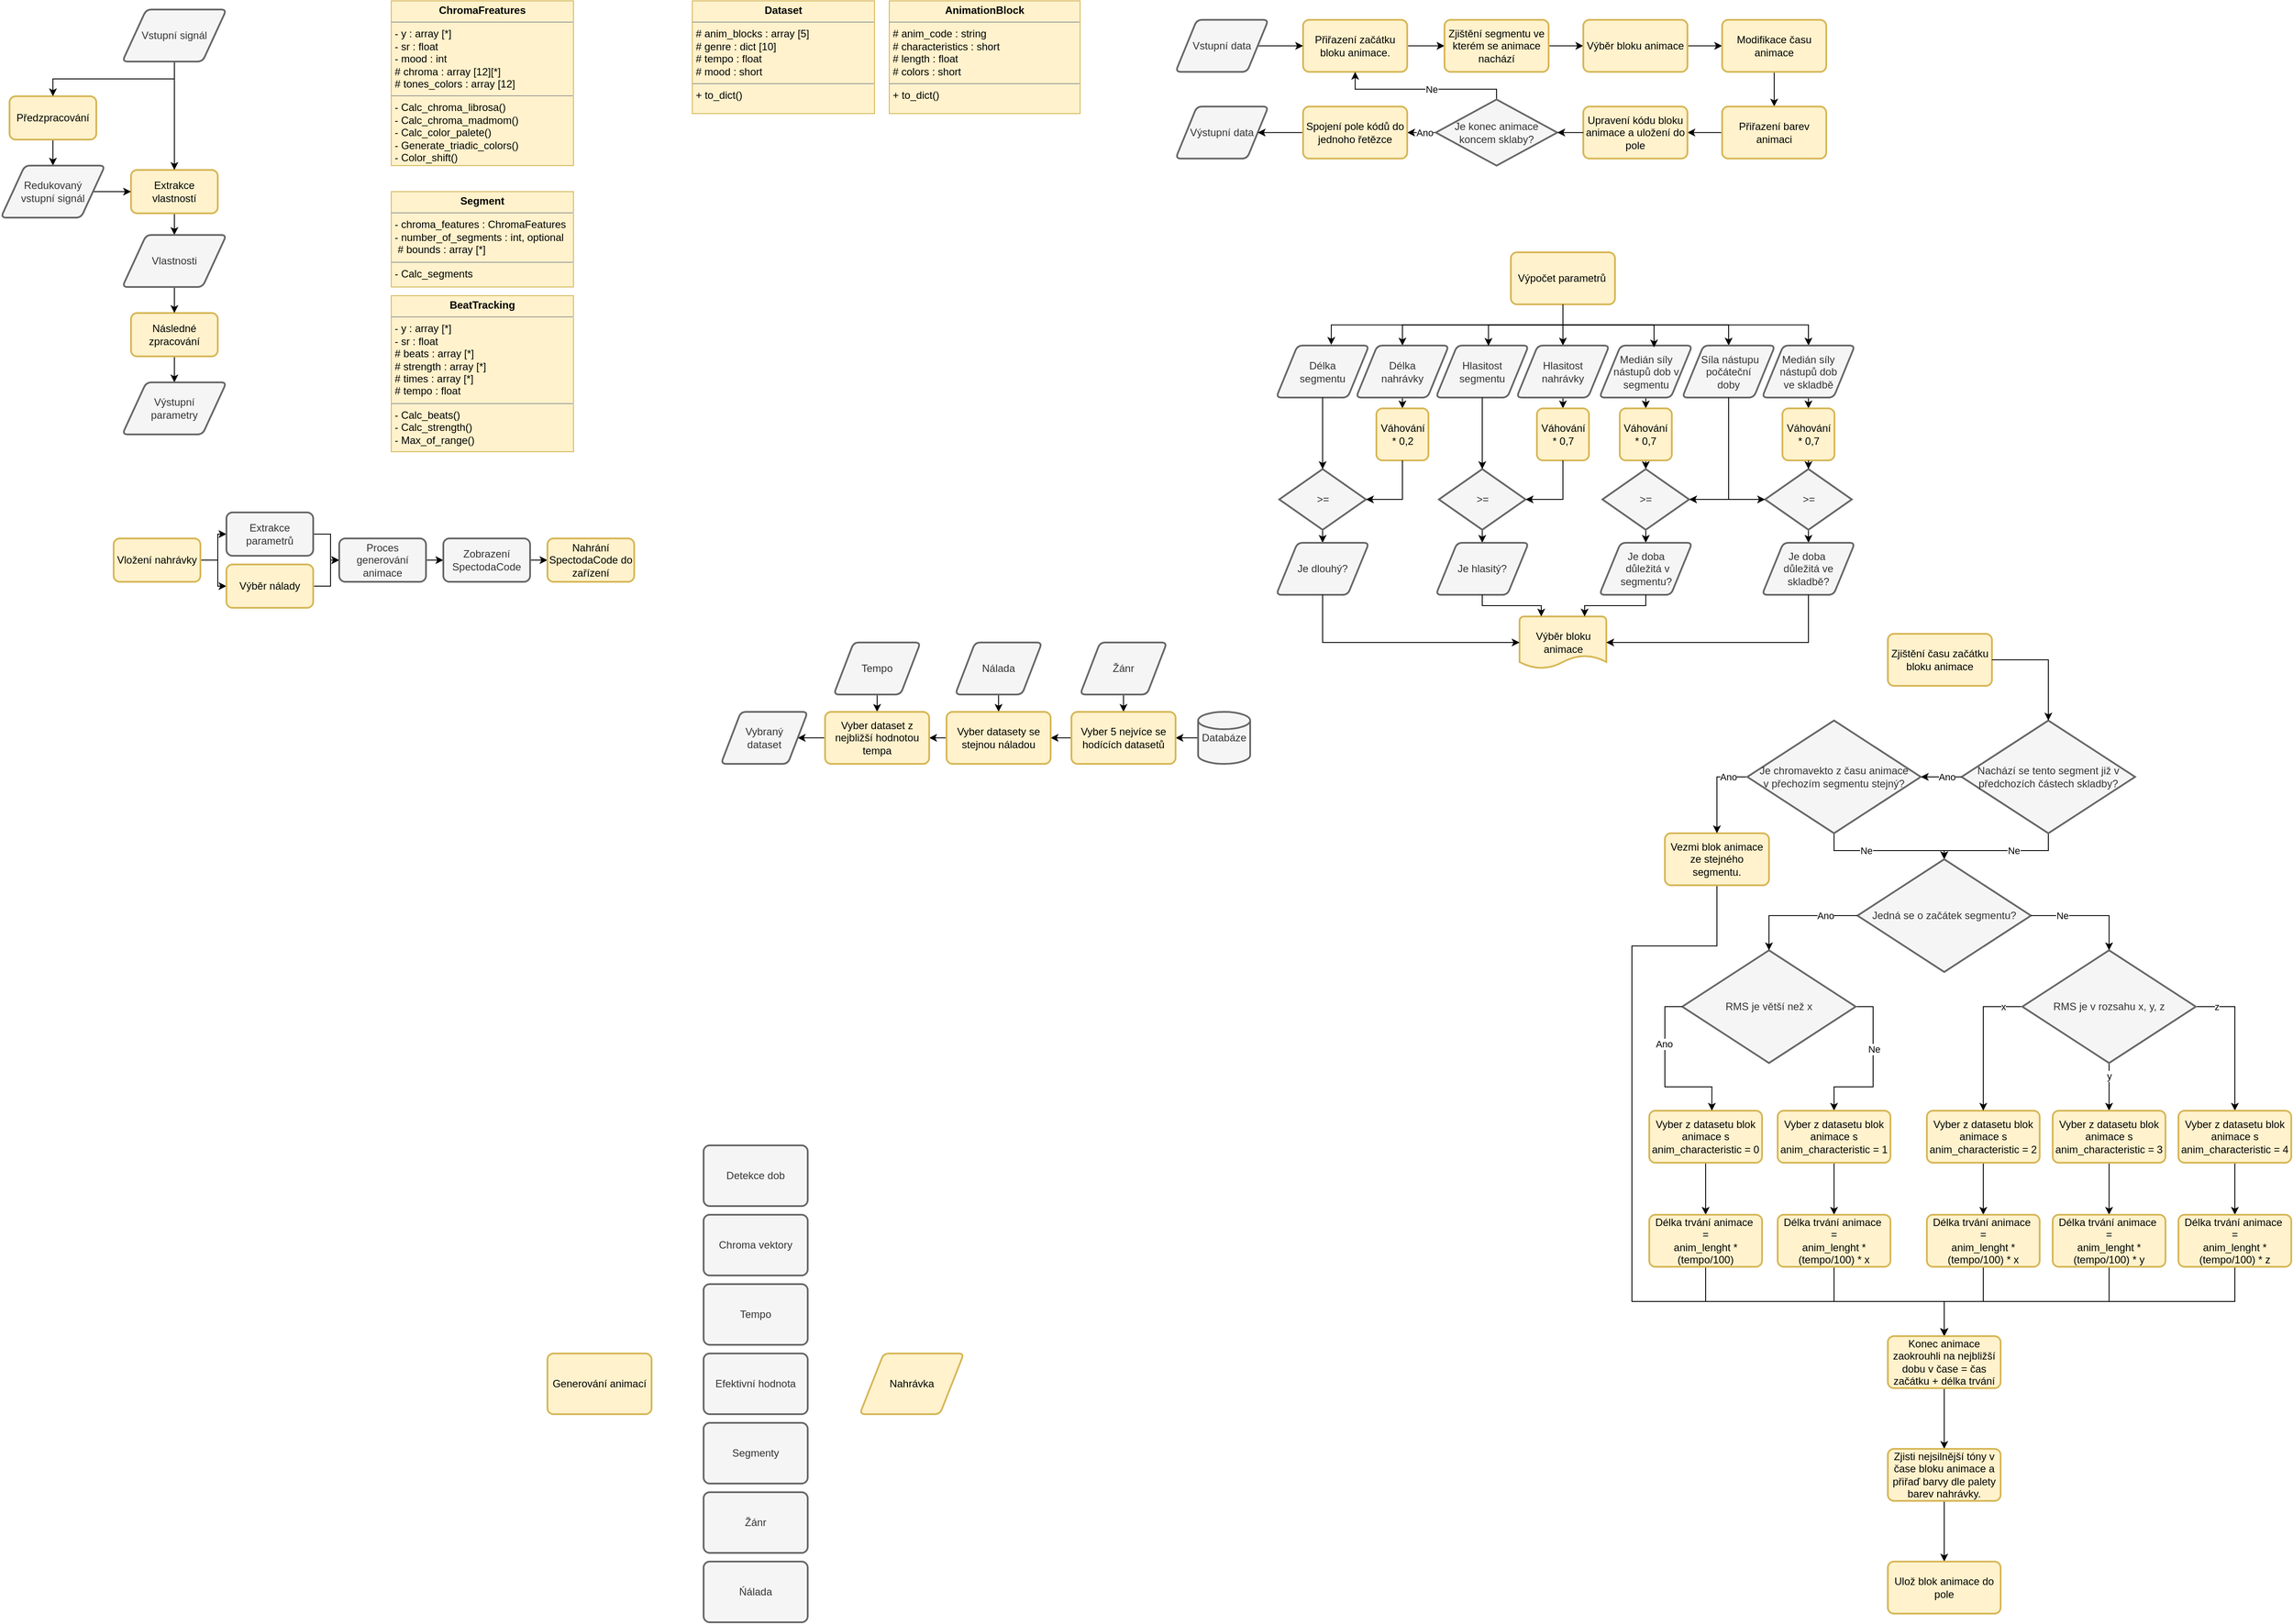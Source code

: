 <mxfile version="24.3.1" type="device">
  <diagram id="C5RBs43oDa-KdzZeNtuy" name="Page-1">
    <mxGraphModel dx="566" dy="378" grid="1" gridSize="10" guides="1" tooltips="1" connect="1" arrows="1" fold="1" page="0" pageScale="1" pageWidth="827" pageHeight="1169" math="0" shadow="0">
      <root>
        <mxCell id="WIyWlLk6GJQsqaUBKTNV-0" />
        <mxCell id="WIyWlLk6GJQsqaUBKTNV-1" parent="WIyWlLk6GJQsqaUBKTNV-0" />
        <mxCell id="-c9SQBp3aaIyiasQwJK6-0" value="&lt;p style=&quot;margin:0px;margin-top:4px;text-align:center;&quot;&gt;&lt;b&gt;Segment&lt;/b&gt;&lt;/p&gt;&lt;hr size=&quot;1&quot;&gt;&lt;p style=&quot;margin:0px;margin-left:4px;&quot;&gt;- chroma_features : ChromaFeatures&lt;/p&gt;&lt;p style=&quot;margin:0px;margin-left:4px;&quot;&gt;- number_of_segments : int, optional&lt;/p&gt;&lt;p style=&quot;margin:0px;margin-left:4px;&quot;&gt;&amp;nbsp;# bounds : array [*]&lt;/p&gt;&lt;hr size=&quot;1&quot;&gt;&lt;p style=&quot;margin:0px;margin-left:4px;&quot;&gt;- Calc_segments&amp;nbsp;&lt;/p&gt;" style="verticalAlign=top;align=left;overflow=fill;fontSize=12;fontFamily=Helvetica;html=1;whiteSpace=wrap;fillColor=#fff2cc;strokeColor=#d6b656;" parent="WIyWlLk6GJQsqaUBKTNV-1" vertex="1">
          <mxGeometry x="480" y="220" width="210" height="110" as="geometry" />
        </mxCell>
        <mxCell id="-c9SQBp3aaIyiasQwJK6-2" value="&lt;p style=&quot;margin:0px;margin-top:4px;text-align:center;&quot;&gt;&lt;b&gt;ChromaFreatures&lt;/b&gt;&lt;/p&gt;&lt;hr size=&quot;1&quot;&gt;&lt;p style=&quot;margin:0px;margin-left:4px;&quot;&gt;- y : array [*]&lt;/p&gt;&lt;p style=&quot;margin:0px;margin-left:4px;&quot;&gt;- sr : float&lt;/p&gt;&lt;p style=&quot;margin:0px;margin-left:4px;&quot;&gt;- mood : int&lt;/p&gt;&lt;p style=&quot;margin:0px;margin-left:4px;&quot;&gt;# chroma : array [12][*]&lt;/p&gt;&lt;p style=&quot;margin:0px;margin-left:4px;&quot;&gt;# tones_colors : array [12]&lt;/p&gt;&lt;hr size=&quot;1&quot;&gt;&lt;p style=&quot;margin:0px;margin-left:4px;&quot;&gt;- Calc_chroma_librosa()&lt;/p&gt;&lt;p style=&quot;margin:0px;margin-left:4px;&quot;&gt;- Calc_chroma_madmom()&lt;/p&gt;&lt;p style=&quot;margin:0px;margin-left:4px;&quot;&gt;- Calc_color_palete()&lt;/p&gt;&lt;p style=&quot;margin:0px;margin-left:4px;&quot;&gt;- Generate_triadic_colors(&lt;span style=&quot;background-color: initial;&quot;&gt;)&lt;/span&gt;&lt;/p&gt;&lt;p style=&quot;margin:0px;margin-left:4px;&quot;&gt;- Color_shift()&lt;/p&gt;" style="verticalAlign=top;align=left;overflow=fill;fontSize=12;fontFamily=Helvetica;html=1;whiteSpace=wrap;fillColor=#fff2cc;strokeColor=#d6b656;" parent="WIyWlLk6GJQsqaUBKTNV-1" vertex="1">
          <mxGeometry x="480" width="210" height="190" as="geometry" />
        </mxCell>
        <mxCell id="uv9Wkobzm_v6WN01AZGz-3" style="edgeStyle=orthogonalEdgeStyle;rounded=0;orthogonalLoop=1;jettySize=auto;html=1;exitX=1;exitY=0.5;exitDx=0;exitDy=0;entryX=0;entryY=0.5;entryDx=0;entryDy=0;" parent="WIyWlLk6GJQsqaUBKTNV-1" source="uv9Wkobzm_v6WN01AZGz-0" target="uv9Wkobzm_v6WN01AZGz-2" edge="1">
          <mxGeometry relative="1" as="geometry" />
        </mxCell>
        <mxCell id="uv9Wkobzm_v6WN01AZGz-4" style="edgeStyle=orthogonalEdgeStyle;rounded=0;orthogonalLoop=1;jettySize=auto;html=1;exitX=1;exitY=0.5;exitDx=0;exitDy=0;entryX=0;entryY=0.5;entryDx=0;entryDy=0;" parent="WIyWlLk6GJQsqaUBKTNV-1" source="uv9Wkobzm_v6WN01AZGz-0" target="uv9Wkobzm_v6WN01AZGz-1" edge="1">
          <mxGeometry relative="1" as="geometry" />
        </mxCell>
        <mxCell id="uv9Wkobzm_v6WN01AZGz-0" value="Vložení nahrávky" style="rounded=1;whiteSpace=wrap;html=1;absoluteArcSize=1;arcSize=14;strokeWidth=2;fillColor=#fff2cc;strokeColor=#d6b656;" parent="WIyWlLk6GJQsqaUBKTNV-1" vertex="1">
          <mxGeometry x="160" y="620" width="100" height="50" as="geometry" />
        </mxCell>
        <mxCell id="uv9Wkobzm_v6WN01AZGz-6" style="edgeStyle=orthogonalEdgeStyle;rounded=0;orthogonalLoop=1;jettySize=auto;html=1;exitX=1;exitY=0.5;exitDx=0;exitDy=0;" parent="WIyWlLk6GJQsqaUBKTNV-1" source="uv9Wkobzm_v6WN01AZGz-1" target="uv9Wkobzm_v6WN01AZGz-5" edge="1">
          <mxGeometry relative="1" as="geometry" />
        </mxCell>
        <mxCell id="uv9Wkobzm_v6WN01AZGz-1" value="Extrakce parametrů" style="rounded=1;whiteSpace=wrap;html=1;absoluteArcSize=1;arcSize=14;strokeWidth=2;fillColor=#f5f5f5;strokeColor=#666666;fontColor=#333333;" parent="WIyWlLk6GJQsqaUBKTNV-1" vertex="1">
          <mxGeometry x="290" y="590" width="100" height="50" as="geometry" />
        </mxCell>
        <mxCell id="uv9Wkobzm_v6WN01AZGz-7" style="edgeStyle=orthogonalEdgeStyle;rounded=0;orthogonalLoop=1;jettySize=auto;html=1;exitX=1;exitY=0.5;exitDx=0;exitDy=0;entryX=0;entryY=0.5;entryDx=0;entryDy=0;" parent="WIyWlLk6GJQsqaUBKTNV-1" source="uv9Wkobzm_v6WN01AZGz-2" target="uv9Wkobzm_v6WN01AZGz-5" edge="1">
          <mxGeometry relative="1" as="geometry" />
        </mxCell>
        <mxCell id="uv9Wkobzm_v6WN01AZGz-2" value="Výběr nálady" style="rounded=1;whiteSpace=wrap;html=1;absoluteArcSize=1;arcSize=14;strokeWidth=2;fillColor=#fff2cc;strokeColor=#d6b656;" parent="WIyWlLk6GJQsqaUBKTNV-1" vertex="1">
          <mxGeometry x="290" y="650" width="100" height="50" as="geometry" />
        </mxCell>
        <mxCell id="uv9Wkobzm_v6WN01AZGz-9" style="edgeStyle=orthogonalEdgeStyle;rounded=0;orthogonalLoop=1;jettySize=auto;html=1;exitX=1;exitY=0.5;exitDx=0;exitDy=0;entryX=0;entryY=0.5;entryDx=0;entryDy=0;" parent="WIyWlLk6GJQsqaUBKTNV-1" source="uv9Wkobzm_v6WN01AZGz-5" target="uv9Wkobzm_v6WN01AZGz-8" edge="1">
          <mxGeometry relative="1" as="geometry" />
        </mxCell>
        <mxCell id="uv9Wkobzm_v6WN01AZGz-5" value="Proces generování animace" style="rounded=1;whiteSpace=wrap;html=1;absoluteArcSize=1;arcSize=14;strokeWidth=2;fillColor=#f5f5f5;strokeColor=#666666;fontColor=#333333;" parent="WIyWlLk6GJQsqaUBKTNV-1" vertex="1">
          <mxGeometry x="420" y="620" width="100" height="50" as="geometry" />
        </mxCell>
        <mxCell id="uv9Wkobzm_v6WN01AZGz-11" style="edgeStyle=orthogonalEdgeStyle;rounded=0;orthogonalLoop=1;jettySize=auto;html=1;exitX=1;exitY=0.5;exitDx=0;exitDy=0;entryX=0;entryY=0.5;entryDx=0;entryDy=0;" parent="WIyWlLk6GJQsqaUBKTNV-1" source="uv9Wkobzm_v6WN01AZGz-8" target="uv9Wkobzm_v6WN01AZGz-10" edge="1">
          <mxGeometry relative="1" as="geometry" />
        </mxCell>
        <mxCell id="uv9Wkobzm_v6WN01AZGz-8" value="Zobrazení SpectodaCode" style="rounded=1;whiteSpace=wrap;html=1;absoluteArcSize=1;arcSize=14;strokeWidth=2;fillColor=#f5f5f5;strokeColor=#666666;fontColor=#333333;" parent="WIyWlLk6GJQsqaUBKTNV-1" vertex="1">
          <mxGeometry x="540" y="620" width="100" height="50" as="geometry" />
        </mxCell>
        <mxCell id="uv9Wkobzm_v6WN01AZGz-10" value="Nahrání SpectodaCode do zařízení" style="rounded=1;whiteSpace=wrap;html=1;absoluteArcSize=1;arcSize=14;strokeWidth=2;fillColor=#fff2cc;strokeColor=#d6b656;" parent="WIyWlLk6GJQsqaUBKTNV-1" vertex="1">
          <mxGeometry x="660" y="620" width="100" height="50" as="geometry" />
        </mxCell>
        <mxCell id="RvzzOxCwAiSEiX8g-Vob-5" style="edgeStyle=orthogonalEdgeStyle;rounded=0;orthogonalLoop=1;jettySize=auto;html=1;exitX=0.5;exitY=1;exitDx=0;exitDy=0;entryX=0.5;entryY=0;entryDx=0;entryDy=0;" parent="WIyWlLk6GJQsqaUBKTNV-1" source="RvzzOxCwAiSEiX8g-Vob-0" target="RvzzOxCwAiSEiX8g-Vob-4" edge="1">
          <mxGeometry relative="1" as="geometry" />
        </mxCell>
        <mxCell id="RvzzOxCwAiSEiX8g-Vob-0" value="Nálada" style="shape=parallelogram;html=1;strokeWidth=2;perimeter=parallelogramPerimeter;whiteSpace=wrap;rounded=1;arcSize=12;size=0.23;fillColor=#f5f5f5;strokeColor=#666666;fontColor=#333333;" parent="WIyWlLk6GJQsqaUBKTNV-1" vertex="1">
          <mxGeometry x="1130" y="740" width="100" height="60" as="geometry" />
        </mxCell>
        <mxCell id="RvzzOxCwAiSEiX8g-Vob-6" style="edgeStyle=orthogonalEdgeStyle;rounded=0;orthogonalLoop=1;jettySize=auto;html=1;exitX=0.5;exitY=1;exitDx=0;exitDy=0;entryX=0.5;entryY=0;entryDx=0;entryDy=0;" parent="WIyWlLk6GJQsqaUBKTNV-1" source="RvzzOxCwAiSEiX8g-Vob-1" target="RvzzOxCwAiSEiX8g-Vob-3" edge="1">
          <mxGeometry relative="1" as="geometry" />
        </mxCell>
        <mxCell id="RvzzOxCwAiSEiX8g-Vob-1" value="Žánr" style="shape=parallelogram;html=1;strokeWidth=2;perimeter=parallelogramPerimeter;whiteSpace=wrap;rounded=1;arcSize=12;size=0.23;fillColor=#f5f5f5;strokeColor=#666666;fontColor=#333333;" parent="WIyWlLk6GJQsqaUBKTNV-1" vertex="1">
          <mxGeometry x="1274" y="740" width="100" height="60" as="geometry" />
        </mxCell>
        <mxCell id="RvzzOxCwAiSEiX8g-Vob-7" style="edgeStyle=orthogonalEdgeStyle;rounded=0;orthogonalLoop=1;jettySize=auto;html=1;exitX=0;exitY=0.5;exitDx=0;exitDy=0;exitPerimeter=0;entryX=1;entryY=0.5;entryDx=0;entryDy=0;" parent="WIyWlLk6GJQsqaUBKTNV-1" source="RvzzOxCwAiSEiX8g-Vob-2" target="RvzzOxCwAiSEiX8g-Vob-3" edge="1">
          <mxGeometry relative="1" as="geometry" />
        </mxCell>
        <mxCell id="RvzzOxCwAiSEiX8g-Vob-2" value="Databáze&lt;br&gt;" style="strokeWidth=2;html=1;shape=mxgraph.flowchart.database;whiteSpace=wrap;fillColor=#f5f5f5;fontColor=#333333;strokeColor=#666666;" parent="WIyWlLk6GJQsqaUBKTNV-1" vertex="1">
          <mxGeometry x="1410" y="820" width="60" height="60" as="geometry" />
        </mxCell>
        <mxCell id="RvzzOxCwAiSEiX8g-Vob-8" style="edgeStyle=orthogonalEdgeStyle;rounded=0;orthogonalLoop=1;jettySize=auto;html=1;exitX=0;exitY=0.5;exitDx=0;exitDy=0;entryX=1;entryY=0.5;entryDx=0;entryDy=0;" parent="WIyWlLk6GJQsqaUBKTNV-1" source="RvzzOxCwAiSEiX8g-Vob-3" target="RvzzOxCwAiSEiX8g-Vob-4" edge="1">
          <mxGeometry relative="1" as="geometry" />
        </mxCell>
        <mxCell id="RvzzOxCwAiSEiX8g-Vob-3" value="Vyber 5 nejvíce se hodících datasetů" style="rounded=1;whiteSpace=wrap;html=1;absoluteArcSize=1;arcSize=14;strokeWidth=2;fillColor=#fff2cc;strokeColor=#d6b656;" parent="WIyWlLk6GJQsqaUBKTNV-1" vertex="1">
          <mxGeometry x="1264" y="820" width="120" height="60" as="geometry" />
        </mxCell>
        <mxCell id="RvzzOxCwAiSEiX8g-Vob-12" style="edgeStyle=orthogonalEdgeStyle;rounded=0;orthogonalLoop=1;jettySize=auto;html=1;exitX=0;exitY=0.5;exitDx=0;exitDy=0;entryX=1;entryY=0.5;entryDx=0;entryDy=0;" parent="WIyWlLk6GJQsqaUBKTNV-1" source="RvzzOxCwAiSEiX8g-Vob-4" target="RvzzOxCwAiSEiX8g-Vob-10" edge="1">
          <mxGeometry relative="1" as="geometry" />
        </mxCell>
        <mxCell id="RvzzOxCwAiSEiX8g-Vob-4" value="Vyber datasety se stejnou náladou" style="rounded=1;whiteSpace=wrap;html=1;absoluteArcSize=1;arcSize=14;strokeWidth=2;fillColor=#fff2cc;strokeColor=#d6b656;" parent="WIyWlLk6GJQsqaUBKTNV-1" vertex="1">
          <mxGeometry x="1120" y="820" width="120" height="60" as="geometry" />
        </mxCell>
        <mxCell id="RvzzOxCwAiSEiX8g-Vob-11" style="edgeStyle=orthogonalEdgeStyle;rounded=0;orthogonalLoop=1;jettySize=auto;html=1;exitX=0.5;exitY=1;exitDx=0;exitDy=0;entryX=0.5;entryY=0;entryDx=0;entryDy=0;" parent="WIyWlLk6GJQsqaUBKTNV-1" source="RvzzOxCwAiSEiX8g-Vob-9" target="RvzzOxCwAiSEiX8g-Vob-10" edge="1">
          <mxGeometry relative="1" as="geometry" />
        </mxCell>
        <mxCell id="RvzzOxCwAiSEiX8g-Vob-9" value="Tempo" style="shape=parallelogram;html=1;strokeWidth=2;perimeter=parallelogramPerimeter;whiteSpace=wrap;rounded=1;arcSize=12;size=0.23;fillColor=#f5f5f5;strokeColor=#666666;fontColor=#333333;" parent="WIyWlLk6GJQsqaUBKTNV-1" vertex="1">
          <mxGeometry x="990" y="740" width="100" height="60" as="geometry" />
        </mxCell>
        <mxCell id="RvzzOxCwAiSEiX8g-Vob-14" style="edgeStyle=orthogonalEdgeStyle;rounded=0;orthogonalLoop=1;jettySize=auto;html=1;exitX=0;exitY=0.5;exitDx=0;exitDy=0;entryX=1;entryY=0.5;entryDx=0;entryDy=0;" parent="WIyWlLk6GJQsqaUBKTNV-1" source="RvzzOxCwAiSEiX8g-Vob-10" target="RvzzOxCwAiSEiX8g-Vob-13" edge="1">
          <mxGeometry relative="1" as="geometry" />
        </mxCell>
        <mxCell id="RvzzOxCwAiSEiX8g-Vob-10" value="Vyber dataset z nejbližší hodnotou tempa" style="rounded=1;whiteSpace=wrap;html=1;absoluteArcSize=1;arcSize=14;strokeWidth=2;fillColor=#fff2cc;strokeColor=#d6b656;" parent="WIyWlLk6GJQsqaUBKTNV-1" vertex="1">
          <mxGeometry x="980" y="820" width="120" height="60" as="geometry" />
        </mxCell>
        <mxCell id="RvzzOxCwAiSEiX8g-Vob-13" value="Vybraný&lt;br&gt;dataset" style="shape=parallelogram;html=1;strokeWidth=2;perimeter=parallelogramPerimeter;whiteSpace=wrap;rounded=1;arcSize=12;size=0.23;fillColor=#f5f5f5;fontColor=#333333;strokeColor=#666666;" parent="WIyWlLk6GJQsqaUBKTNV-1" vertex="1">
          <mxGeometry x="860" y="820" width="100" height="60" as="geometry" />
        </mxCell>
        <mxCell id="RvzzOxCwAiSEiX8g-Vob-15" value="Zjištění času začátku bloku animace" style="rounded=1;whiteSpace=wrap;html=1;absoluteArcSize=1;arcSize=14;strokeWidth=2;fillColor=#fff2cc;strokeColor=#d6b656;" parent="WIyWlLk6GJQsqaUBKTNV-1" vertex="1">
          <mxGeometry x="2205" y="730" width="120" height="60" as="geometry" />
        </mxCell>
        <mxCell id="RvzzOxCwAiSEiX8g-Vob-33" style="edgeStyle=orthogonalEdgeStyle;rounded=0;orthogonalLoop=1;jettySize=auto;html=1;exitX=0.5;exitY=1;exitDx=0;exitDy=0;exitPerimeter=0;entryX=0.5;entryY=0;entryDx=0;entryDy=0;entryPerimeter=0;" parent="WIyWlLk6GJQsqaUBKTNV-1" source="RvzzOxCwAiSEiX8g-Vob-17" target="RvzzOxCwAiSEiX8g-Vob-36" edge="1">
          <mxGeometry relative="1" as="geometry">
            <mxPoint x="2410" y="1030" as="targetPoint" />
          </mxGeometry>
        </mxCell>
        <mxCell id="RvzzOxCwAiSEiX8g-Vob-34" value="Ne" style="edgeLabel;html=1;align=center;verticalAlign=middle;resizable=0;points=[];" parent="RvzzOxCwAiSEiX8g-Vob-33" vertex="1" connectable="0">
          <mxGeometry x="-0.043" relative="1" as="geometry">
            <mxPoint x="12" as="offset" />
          </mxGeometry>
        </mxCell>
        <mxCell id="RvzzOxCwAiSEiX8g-Vob-17" value="Nachází se tento segment již v předchozích částech skladby?" style="strokeWidth=2;html=1;shape=mxgraph.flowchart.decision;whiteSpace=wrap;fillColor=#f5f5f5;fontColor=#333333;strokeColor=#666666;" parent="WIyWlLk6GJQsqaUBKTNV-1" vertex="1">
          <mxGeometry x="2290" y="830" width="200" height="130" as="geometry" />
        </mxCell>
        <mxCell id="RvzzOxCwAiSEiX8g-Vob-73" style="edgeStyle=orthogonalEdgeStyle;rounded=0;orthogonalLoop=1;jettySize=auto;html=1;exitX=0;exitY=0.5;exitDx=0;exitDy=0;entryX=0.5;entryY=0;entryDx=0;entryDy=0;" parent="WIyWlLk6GJQsqaUBKTNV-1" source="RvzzOxCwAiSEiX8g-Vob-21" target="RvzzOxCwAiSEiX8g-Vob-70" edge="1">
          <mxGeometry relative="1" as="geometry">
            <mxPoint x="1870" y="1510" as="targetPoint" />
            <Array as="points">
              <mxPoint x="2008" y="990" />
              <mxPoint x="2008" y="1090" />
              <mxPoint x="1910" y="1090" />
              <mxPoint x="1910" y="1500" />
              <mxPoint x="2270" y="1500" />
            </Array>
          </mxGeometry>
        </mxCell>
        <mxCell id="RvzzOxCwAiSEiX8g-Vob-21" value="Vezmi blok animace ze stejného segmentu." style="rounded=1;whiteSpace=wrap;html=1;absoluteArcSize=1;arcSize=14;strokeWidth=2;fillColor=#fff2cc;strokeColor=#d6b656;" parent="WIyWlLk6GJQsqaUBKTNV-1" vertex="1">
          <mxGeometry x="1948" y="960" width="120" height="60" as="geometry" />
        </mxCell>
        <mxCell id="RvzzOxCwAiSEiX8g-Vob-27" style="edgeStyle=orthogonalEdgeStyle;rounded=0;orthogonalLoop=1;jettySize=auto;html=1;exitX=0;exitY=0.5;exitDx=0;exitDy=0;exitPerimeter=0;" parent="WIyWlLk6GJQsqaUBKTNV-1" source="RvzzOxCwAiSEiX8g-Vob-23" target="RvzzOxCwAiSEiX8g-Vob-21" edge="1">
          <mxGeometry relative="1" as="geometry" />
        </mxCell>
        <mxCell id="RvzzOxCwAiSEiX8g-Vob-28" value="Ano" style="edgeLabel;html=1;align=center;verticalAlign=middle;resizable=0;points=[];" parent="RvzzOxCwAiSEiX8g-Vob-27" vertex="1" connectable="0">
          <mxGeometry x="-0.552" y="-2" relative="1" as="geometry">
            <mxPoint y="2" as="offset" />
          </mxGeometry>
        </mxCell>
        <mxCell id="RvzzOxCwAiSEiX8g-Vob-30" style="edgeStyle=orthogonalEdgeStyle;rounded=0;orthogonalLoop=1;jettySize=auto;html=1;exitX=0.5;exitY=1;exitDx=0;exitDy=0;exitPerimeter=0;entryX=0.5;entryY=0;entryDx=0;entryDy=0;entryPerimeter=0;" parent="WIyWlLk6GJQsqaUBKTNV-1" source="RvzzOxCwAiSEiX8g-Vob-23" target="RvzzOxCwAiSEiX8g-Vob-36" edge="1">
          <mxGeometry relative="1" as="geometry">
            <mxPoint x="2140" y="1030" as="targetPoint" />
            <Array as="points">
              <mxPoint x="2143" y="980" />
              <mxPoint x="2270" y="980" />
            </Array>
          </mxGeometry>
        </mxCell>
        <mxCell id="RvzzOxCwAiSEiX8g-Vob-31" value="Ne" style="edgeLabel;html=1;align=center;verticalAlign=middle;resizable=0;points=[];" parent="RvzzOxCwAiSEiX8g-Vob-30" vertex="1" connectable="0">
          <mxGeometry x="-0.174" y="-3" relative="1" as="geometry">
            <mxPoint x="-8" y="-3" as="offset" />
          </mxGeometry>
        </mxCell>
        <mxCell id="RvzzOxCwAiSEiX8g-Vob-23" value="Je chromavekto z času animace&lt;br&gt;v přechozím segmentu stejný?" style="strokeWidth=2;html=1;shape=mxgraph.flowchart.decision;whiteSpace=wrap;fillColor=#f5f5f5;fontColor=#333333;strokeColor=#666666;" parent="WIyWlLk6GJQsqaUBKTNV-1" vertex="1">
          <mxGeometry x="2043" y="830" width="200" height="130" as="geometry" />
        </mxCell>
        <mxCell id="RvzzOxCwAiSEiX8g-Vob-24" style="edgeStyle=orthogonalEdgeStyle;rounded=0;orthogonalLoop=1;jettySize=auto;html=1;exitX=0;exitY=0.5;exitDx=0;exitDy=0;exitPerimeter=0;entryX=1;entryY=0.5;entryDx=0;entryDy=0;entryPerimeter=0;" parent="WIyWlLk6GJQsqaUBKTNV-1" source="RvzzOxCwAiSEiX8g-Vob-17" target="RvzzOxCwAiSEiX8g-Vob-23" edge="1">
          <mxGeometry relative="1" as="geometry" />
        </mxCell>
        <mxCell id="RvzzOxCwAiSEiX8g-Vob-25" value="Ano" style="edgeLabel;html=1;align=center;verticalAlign=middle;resizable=0;points=[];" parent="RvzzOxCwAiSEiX8g-Vob-24" vertex="1" connectable="0">
          <mxGeometry x="0.167" y="-2" relative="1" as="geometry">
            <mxPoint x="10" y="2" as="offset" />
          </mxGeometry>
        </mxCell>
        <mxCell id="RvzzOxCwAiSEiX8g-Vob-36" value="Jedná se o začátek segmentu?" style="strokeWidth=2;html=1;shape=mxgraph.flowchart.decision;whiteSpace=wrap;fillColor=#f5f5f5;fontColor=#333333;strokeColor=#666666;" parent="WIyWlLk6GJQsqaUBKTNV-1" vertex="1">
          <mxGeometry x="2170" y="990" width="200" height="130" as="geometry" />
        </mxCell>
        <mxCell id="RvzzOxCwAiSEiX8g-Vob-82" style="edgeStyle=orthogonalEdgeStyle;rounded=0;orthogonalLoop=1;jettySize=auto;html=1;exitX=0.5;exitY=1;exitDx=0;exitDy=0;" parent="WIyWlLk6GJQsqaUBKTNV-1" source="RvzzOxCwAiSEiX8g-Vob-38" target="RvzzOxCwAiSEiX8g-Vob-64" edge="1">
          <mxGeometry relative="1" as="geometry" />
        </mxCell>
        <mxCell id="RvzzOxCwAiSEiX8g-Vob-38" value="Vyber z datasetu blok animace s anim_characteristic = 0" style="rounded=1;whiteSpace=wrap;html=1;absoluteArcSize=1;arcSize=14;strokeWidth=2;fillColor=#fff2cc;strokeColor=#d6b656;" parent="WIyWlLk6GJQsqaUBKTNV-1" vertex="1">
          <mxGeometry x="1930" y="1280" width="130" height="60" as="geometry" />
        </mxCell>
        <mxCell id="RvzzOxCwAiSEiX8g-Vob-84" style="edgeStyle=orthogonalEdgeStyle;rounded=0;orthogonalLoop=1;jettySize=auto;html=1;exitX=0.5;exitY=1;exitDx=0;exitDy=0;entryX=0.5;entryY=0;entryDx=0;entryDy=0;" parent="WIyWlLk6GJQsqaUBKTNV-1" source="RvzzOxCwAiSEiX8g-Vob-42" target="RvzzOxCwAiSEiX8g-Vob-67" edge="1">
          <mxGeometry relative="1" as="geometry" />
        </mxCell>
        <mxCell id="RvzzOxCwAiSEiX8g-Vob-42" value="Vyber z datasetu blok animace s anim_characteristic = 2" style="rounded=1;whiteSpace=wrap;html=1;absoluteArcSize=1;arcSize=14;strokeWidth=2;fillColor=#fff2cc;strokeColor=#d6b656;" parent="WIyWlLk6GJQsqaUBKTNV-1" vertex="1">
          <mxGeometry x="2250" y="1280" width="130" height="60" as="geometry" />
        </mxCell>
        <mxCell id="RvzzOxCwAiSEiX8g-Vob-47" value="" style="edgeStyle=orthogonalEdgeStyle;rounded=0;orthogonalLoop=1;jettySize=auto;html=1;exitX=0;exitY=0.5;exitDx=0;exitDy=0;exitPerimeter=0;entryX=0.5;entryY=0;entryDx=0;entryDy=0;" parent="WIyWlLk6GJQsqaUBKTNV-1" source="RvzzOxCwAiSEiX8g-Vob-44" target="RvzzOxCwAiSEiX8g-Vob-42" edge="1">
          <mxGeometry relative="1" as="geometry">
            <mxPoint x="2580" y="1170" as="targetPoint" />
          </mxGeometry>
        </mxCell>
        <mxCell id="RvzzOxCwAiSEiX8g-Vob-49" value="x" style="edgeLabel;html=1;align=center;verticalAlign=middle;resizable=0;points=[];" parent="RvzzOxCwAiSEiX8g-Vob-47" vertex="1" connectable="0">
          <mxGeometry x="-0.75" y="-2" relative="1" as="geometry">
            <mxPoint x="-2" y="2" as="offset" />
          </mxGeometry>
        </mxCell>
        <mxCell id="RvzzOxCwAiSEiX8g-Vob-50" style="edgeStyle=orthogonalEdgeStyle;rounded=0;orthogonalLoop=1;jettySize=auto;html=1;exitX=1;exitY=0.5;exitDx=0;exitDy=0;exitPerimeter=0;entryX=0.5;entryY=0;entryDx=0;entryDy=0;" parent="WIyWlLk6GJQsqaUBKTNV-1" source="RvzzOxCwAiSEiX8g-Vob-44" target="RvzzOxCwAiSEiX8g-Vob-48" edge="1">
          <mxGeometry relative="1" as="geometry" />
        </mxCell>
        <mxCell id="RvzzOxCwAiSEiX8g-Vob-51" value="z" style="edgeLabel;html=1;align=center;verticalAlign=middle;resizable=0;points=[];" parent="RvzzOxCwAiSEiX8g-Vob-50" vertex="1" connectable="0">
          <mxGeometry x="-0.71" y="-1" relative="1" as="geometry">
            <mxPoint y="-1" as="offset" />
          </mxGeometry>
        </mxCell>
        <mxCell id="RvzzOxCwAiSEiX8g-Vob-62" style="edgeStyle=orthogonalEdgeStyle;rounded=0;orthogonalLoop=1;jettySize=auto;html=1;exitX=0.5;exitY=1;exitDx=0;exitDy=0;exitPerimeter=0;entryX=0.5;entryY=0;entryDx=0;entryDy=0;" parent="WIyWlLk6GJQsqaUBKTNV-1" source="RvzzOxCwAiSEiX8g-Vob-44" target="RvzzOxCwAiSEiX8g-Vob-58" edge="1">
          <mxGeometry relative="1" as="geometry" />
        </mxCell>
        <mxCell id="RvzzOxCwAiSEiX8g-Vob-63" value="y" style="edgeLabel;html=1;align=center;verticalAlign=middle;resizable=0;points=[];" parent="RvzzOxCwAiSEiX8g-Vob-62" vertex="1" connectable="0">
          <mxGeometry x="-0.458" y="-1" relative="1" as="geometry">
            <mxPoint x="1" as="offset" />
          </mxGeometry>
        </mxCell>
        <mxCell id="RvzzOxCwAiSEiX8g-Vob-44" value="RMS je v rozsahu x, y, z" style="strokeWidth=2;html=1;shape=mxgraph.flowchart.decision;whiteSpace=wrap;fillColor=#f5f5f5;fontColor=#333333;strokeColor=#666666;" parent="WIyWlLk6GJQsqaUBKTNV-1" vertex="1">
          <mxGeometry x="2360" y="1095" width="200" height="130" as="geometry" />
        </mxCell>
        <mxCell id="RvzzOxCwAiSEiX8g-Vob-45" style="edgeStyle=orthogonalEdgeStyle;rounded=0;orthogonalLoop=1;jettySize=auto;html=1;exitX=1;exitY=0.5;exitDx=0;exitDy=0;exitPerimeter=0;entryX=0.5;entryY=0;entryDx=0;entryDy=0;entryPerimeter=0;" parent="WIyWlLk6GJQsqaUBKTNV-1" source="RvzzOxCwAiSEiX8g-Vob-36" target="RvzzOxCwAiSEiX8g-Vob-44" edge="1">
          <mxGeometry relative="1" as="geometry" />
        </mxCell>
        <mxCell id="RvzzOxCwAiSEiX8g-Vob-46" value="Ne" style="edgeLabel;html=1;align=center;verticalAlign=middle;resizable=0;points=[];" parent="RvzzOxCwAiSEiX8g-Vob-45" vertex="1" connectable="0">
          <mxGeometry x="-0.538" y="1" relative="1" as="geometry">
            <mxPoint x="6" y="1" as="offset" />
          </mxGeometry>
        </mxCell>
        <mxCell id="RvzzOxCwAiSEiX8g-Vob-86" style="edgeStyle=orthogonalEdgeStyle;rounded=0;orthogonalLoop=1;jettySize=auto;html=1;exitX=0.5;exitY=1;exitDx=0;exitDy=0;entryX=0.5;entryY=0;entryDx=0;entryDy=0;" parent="WIyWlLk6GJQsqaUBKTNV-1" source="RvzzOxCwAiSEiX8g-Vob-48" target="RvzzOxCwAiSEiX8g-Vob-69" edge="1">
          <mxGeometry relative="1" as="geometry" />
        </mxCell>
        <mxCell id="RvzzOxCwAiSEiX8g-Vob-48" value="Vyber z datasetu blok animace s anim_characteristic = 4" style="rounded=1;whiteSpace=wrap;html=1;absoluteArcSize=1;arcSize=14;strokeWidth=2;fillColor=#fff2cc;strokeColor=#d6b656;" parent="WIyWlLk6GJQsqaUBKTNV-1" vertex="1">
          <mxGeometry x="2540" y="1280" width="130" height="60" as="geometry" />
        </mxCell>
        <mxCell id="RvzzOxCwAiSEiX8g-Vob-57" style="edgeStyle=orthogonalEdgeStyle;rounded=0;orthogonalLoop=1;jettySize=auto;html=1;exitX=1;exitY=0.5;exitDx=0;exitDy=0;exitPerimeter=0;entryX=0.5;entryY=0;entryDx=0;entryDy=0;" parent="WIyWlLk6GJQsqaUBKTNV-1" source="RvzzOxCwAiSEiX8g-Vob-52" target="RvzzOxCwAiSEiX8g-Vob-55" edge="1">
          <mxGeometry relative="1" as="geometry" />
        </mxCell>
        <mxCell id="RvzzOxCwAiSEiX8g-Vob-79" value="Ne" style="edgeLabel;html=1;align=center;verticalAlign=middle;resizable=0;points=[];" parent="RvzzOxCwAiSEiX8g-Vob-57" vertex="1" connectable="0">
          <mxGeometry x="-0.26" y="1" relative="1" as="geometry">
            <mxPoint as="offset" />
          </mxGeometry>
        </mxCell>
        <mxCell id="RvzzOxCwAiSEiX8g-Vob-52" value="RMS je větší než x" style="strokeWidth=2;html=1;shape=mxgraph.flowchart.decision;whiteSpace=wrap;fillColor=#f5f5f5;fontColor=#333333;strokeColor=#666666;" parent="WIyWlLk6GJQsqaUBKTNV-1" vertex="1">
          <mxGeometry x="1968" y="1095" width="200" height="130" as="geometry" />
        </mxCell>
        <mxCell id="RvzzOxCwAiSEiX8g-Vob-53" style="edgeStyle=orthogonalEdgeStyle;rounded=0;orthogonalLoop=1;jettySize=auto;html=1;exitX=0;exitY=0.5;exitDx=0;exitDy=0;exitPerimeter=0;entryX=0.5;entryY=0;entryDx=0;entryDy=0;entryPerimeter=0;" parent="WIyWlLk6GJQsqaUBKTNV-1" source="RvzzOxCwAiSEiX8g-Vob-36" target="RvzzOxCwAiSEiX8g-Vob-52" edge="1">
          <mxGeometry relative="1" as="geometry" />
        </mxCell>
        <mxCell id="RvzzOxCwAiSEiX8g-Vob-54" value="Ano" style="edgeLabel;html=1;align=center;verticalAlign=middle;resizable=0;points=[];" parent="RvzzOxCwAiSEiX8g-Vob-53" vertex="1" connectable="0">
          <mxGeometry x="-0.577" y="-3" relative="1" as="geometry">
            <mxPoint x="-7" y="3" as="offset" />
          </mxGeometry>
        </mxCell>
        <mxCell id="RvzzOxCwAiSEiX8g-Vob-83" style="edgeStyle=orthogonalEdgeStyle;rounded=0;orthogonalLoop=1;jettySize=auto;html=1;exitX=0.5;exitY=1;exitDx=0;exitDy=0;entryX=0.5;entryY=0;entryDx=0;entryDy=0;" parent="WIyWlLk6GJQsqaUBKTNV-1" source="RvzzOxCwAiSEiX8g-Vob-55" target="RvzzOxCwAiSEiX8g-Vob-65" edge="1">
          <mxGeometry relative="1" as="geometry" />
        </mxCell>
        <mxCell id="RvzzOxCwAiSEiX8g-Vob-55" value="Vyber z datasetu blok animace s anim_characteristic = 1" style="rounded=1;whiteSpace=wrap;html=1;absoluteArcSize=1;arcSize=14;strokeWidth=2;fillColor=#fff2cc;strokeColor=#d6b656;" parent="WIyWlLk6GJQsqaUBKTNV-1" vertex="1">
          <mxGeometry x="2078" y="1280" width="130" height="60" as="geometry" />
        </mxCell>
        <mxCell id="RvzzOxCwAiSEiX8g-Vob-56" style="edgeStyle=orthogonalEdgeStyle;rounded=0;orthogonalLoop=1;jettySize=auto;html=1;exitX=0;exitY=0.5;exitDx=0;exitDy=0;exitPerimeter=0;entryX=0.555;entryY=-0.001;entryDx=0;entryDy=0;entryPerimeter=0;" parent="WIyWlLk6GJQsqaUBKTNV-1" source="RvzzOxCwAiSEiX8g-Vob-52" target="RvzzOxCwAiSEiX8g-Vob-38" edge="1">
          <mxGeometry relative="1" as="geometry" />
        </mxCell>
        <mxCell id="RvzzOxCwAiSEiX8g-Vob-78" value="Ano" style="edgeLabel;html=1;align=center;verticalAlign=middle;resizable=0;points=[];" parent="RvzzOxCwAiSEiX8g-Vob-56" vertex="1" connectable="0">
          <mxGeometry x="-0.358" y="-1" relative="1" as="geometry">
            <mxPoint as="offset" />
          </mxGeometry>
        </mxCell>
        <mxCell id="RvzzOxCwAiSEiX8g-Vob-85" style="edgeStyle=orthogonalEdgeStyle;rounded=0;orthogonalLoop=1;jettySize=auto;html=1;exitX=0.5;exitY=1;exitDx=0;exitDy=0;entryX=0.5;entryY=0;entryDx=0;entryDy=0;" parent="WIyWlLk6GJQsqaUBKTNV-1" source="RvzzOxCwAiSEiX8g-Vob-58" target="RvzzOxCwAiSEiX8g-Vob-68" edge="1">
          <mxGeometry relative="1" as="geometry" />
        </mxCell>
        <mxCell id="RvzzOxCwAiSEiX8g-Vob-58" value="Vyber z datasetu blok animace s anim_characteristic = 3" style="rounded=1;whiteSpace=wrap;html=1;absoluteArcSize=1;arcSize=14;strokeWidth=2;fillColor=#fff2cc;strokeColor=#d6b656;" parent="WIyWlLk6GJQsqaUBKTNV-1" vertex="1">
          <mxGeometry x="2395" y="1280" width="130" height="60" as="geometry" />
        </mxCell>
        <mxCell id="RvzzOxCwAiSEiX8g-Vob-71" style="edgeStyle=orthogonalEdgeStyle;rounded=0;orthogonalLoop=1;jettySize=auto;html=1;exitX=0.5;exitY=1;exitDx=0;exitDy=0;" parent="WIyWlLk6GJQsqaUBKTNV-1" source="RvzzOxCwAiSEiX8g-Vob-64" target="RvzzOxCwAiSEiX8g-Vob-70" edge="1">
          <mxGeometry relative="1" as="geometry" />
        </mxCell>
        <mxCell id="RvzzOxCwAiSEiX8g-Vob-64" value="Délka trvání animace&amp;nbsp;&lt;br&gt;=&lt;br&gt;anim_lenght * (tempo/100)" style="rounded=1;whiteSpace=wrap;html=1;absoluteArcSize=1;arcSize=14;strokeWidth=2;fillColor=#fff2cc;strokeColor=#d6b656;" parent="WIyWlLk6GJQsqaUBKTNV-1" vertex="1">
          <mxGeometry x="1930" y="1400" width="130" height="60" as="geometry" />
        </mxCell>
        <mxCell id="RvzzOxCwAiSEiX8g-Vob-72" style="edgeStyle=orthogonalEdgeStyle;rounded=0;orthogonalLoop=1;jettySize=auto;html=1;exitX=0.5;exitY=1;exitDx=0;exitDy=0;entryX=0.5;entryY=0;entryDx=0;entryDy=0;" parent="WIyWlLk6GJQsqaUBKTNV-1" source="RvzzOxCwAiSEiX8g-Vob-65" target="RvzzOxCwAiSEiX8g-Vob-70" edge="1">
          <mxGeometry relative="1" as="geometry" />
        </mxCell>
        <mxCell id="RvzzOxCwAiSEiX8g-Vob-65" value="Délka&amp;nbsp;trvání animace&amp;nbsp;&lt;br&gt;=&lt;br&gt;anim_lenght * (tempo/100) * x" style="rounded=1;whiteSpace=wrap;html=1;absoluteArcSize=1;arcSize=14;strokeWidth=2;fillColor=#fff2cc;strokeColor=#d6b656;" parent="WIyWlLk6GJQsqaUBKTNV-1" vertex="1">
          <mxGeometry x="2078" y="1400" width="130" height="60" as="geometry" />
        </mxCell>
        <mxCell id="RvzzOxCwAiSEiX8g-Vob-74" style="edgeStyle=orthogonalEdgeStyle;rounded=0;orthogonalLoop=1;jettySize=auto;html=1;exitX=0.5;exitY=1;exitDx=0;exitDy=0;entryX=0.5;entryY=0;entryDx=0;entryDy=0;" parent="WIyWlLk6GJQsqaUBKTNV-1" source="RvzzOxCwAiSEiX8g-Vob-67" target="RvzzOxCwAiSEiX8g-Vob-70" edge="1">
          <mxGeometry relative="1" as="geometry" />
        </mxCell>
        <mxCell id="RvzzOxCwAiSEiX8g-Vob-67" value="Délka&amp;nbsp;trvání animace&amp;nbsp;&lt;br&gt;=&lt;br&gt;anim_lenght * (tempo/100) * x" style="rounded=1;whiteSpace=wrap;html=1;absoluteArcSize=1;arcSize=14;strokeWidth=2;fillColor=#fff2cc;strokeColor=#d6b656;" parent="WIyWlLk6GJQsqaUBKTNV-1" vertex="1">
          <mxGeometry x="2250" y="1400" width="130" height="60" as="geometry" />
        </mxCell>
        <mxCell id="RvzzOxCwAiSEiX8g-Vob-75" style="edgeStyle=orthogonalEdgeStyle;rounded=0;orthogonalLoop=1;jettySize=auto;html=1;exitX=0.5;exitY=1;exitDx=0;exitDy=0;entryX=0.5;entryY=0;entryDx=0;entryDy=0;" parent="WIyWlLk6GJQsqaUBKTNV-1" source="RvzzOxCwAiSEiX8g-Vob-68" target="RvzzOxCwAiSEiX8g-Vob-70" edge="1">
          <mxGeometry relative="1" as="geometry" />
        </mxCell>
        <mxCell id="RvzzOxCwAiSEiX8g-Vob-68" value="Délka&amp;nbsp;trvání animace&amp;nbsp;&lt;br&gt;=&lt;br&gt;anim_lenght * (tempo/100) * y" style="rounded=1;whiteSpace=wrap;html=1;absoluteArcSize=1;arcSize=14;strokeWidth=2;fillColor=#fff2cc;strokeColor=#d6b656;" parent="WIyWlLk6GJQsqaUBKTNV-1" vertex="1">
          <mxGeometry x="2395" y="1400" width="130" height="60" as="geometry" />
        </mxCell>
        <mxCell id="RvzzOxCwAiSEiX8g-Vob-76" style="edgeStyle=orthogonalEdgeStyle;rounded=0;orthogonalLoop=1;jettySize=auto;html=1;exitX=0.5;exitY=1;exitDx=0;exitDy=0;entryX=0.5;entryY=0;entryDx=0;entryDy=0;" parent="WIyWlLk6GJQsqaUBKTNV-1" source="RvzzOxCwAiSEiX8g-Vob-69" target="RvzzOxCwAiSEiX8g-Vob-70" edge="1">
          <mxGeometry relative="1" as="geometry" />
        </mxCell>
        <mxCell id="RvzzOxCwAiSEiX8g-Vob-69" value="Délka&amp;nbsp;trvání animace&amp;nbsp;&lt;br&gt;=&lt;br&gt;anim_lenght * (tempo/100) * z" style="rounded=1;whiteSpace=wrap;html=1;absoluteArcSize=1;arcSize=14;strokeWidth=2;fillColor=#fff2cc;strokeColor=#d6b656;" parent="WIyWlLk6GJQsqaUBKTNV-1" vertex="1">
          <mxGeometry x="2540" y="1400" width="130" height="60" as="geometry" />
        </mxCell>
        <mxCell id="RvzzOxCwAiSEiX8g-Vob-81" style="edgeStyle=orthogonalEdgeStyle;rounded=0;orthogonalLoop=1;jettySize=auto;html=1;exitX=0.5;exitY=1;exitDx=0;exitDy=0;entryX=0.5;entryY=0;entryDx=0;entryDy=0;" parent="WIyWlLk6GJQsqaUBKTNV-1" source="RvzzOxCwAiSEiX8g-Vob-70" target="RvzzOxCwAiSEiX8g-Vob-77" edge="1">
          <mxGeometry relative="1" as="geometry" />
        </mxCell>
        <mxCell id="RvzzOxCwAiSEiX8g-Vob-70" value="Konec animace zaokrouhli na nejbližší dobu v čase = čas začátku + délka trvání" style="rounded=1;whiteSpace=wrap;html=1;absoluteArcSize=1;arcSize=14;strokeWidth=2;fillColor=#fff2cc;strokeColor=#d6b656;" parent="WIyWlLk6GJQsqaUBKTNV-1" vertex="1">
          <mxGeometry x="2205" y="1540" width="130" height="60" as="geometry" />
        </mxCell>
        <mxCell id="RvzzOxCwAiSEiX8g-Vob-89" style="edgeStyle=orthogonalEdgeStyle;rounded=0;orthogonalLoop=1;jettySize=auto;html=1;exitX=0.5;exitY=1;exitDx=0;exitDy=0;entryX=0.5;entryY=0;entryDx=0;entryDy=0;" parent="WIyWlLk6GJQsqaUBKTNV-1" source="RvzzOxCwAiSEiX8g-Vob-77" target="RvzzOxCwAiSEiX8g-Vob-87" edge="1">
          <mxGeometry relative="1" as="geometry" />
        </mxCell>
        <mxCell id="RvzzOxCwAiSEiX8g-Vob-77" value="Zjisti nejsilnější tóny v čase bloku animace a přiřaď barvy dle palety barev nahrávky." style="rounded=1;whiteSpace=wrap;html=1;absoluteArcSize=1;arcSize=14;strokeWidth=2;fillColor=#fff2cc;strokeColor=#d6b656;" parent="WIyWlLk6GJQsqaUBKTNV-1" vertex="1">
          <mxGeometry x="2205" y="1670" width="130" height="60" as="geometry" />
        </mxCell>
        <mxCell id="RvzzOxCwAiSEiX8g-Vob-80" style="edgeStyle=orthogonalEdgeStyle;rounded=0;orthogonalLoop=1;jettySize=auto;html=1;exitX=1;exitY=0.5;exitDx=0;exitDy=0;entryX=0.5;entryY=0;entryDx=0;entryDy=0;entryPerimeter=0;" parent="WIyWlLk6GJQsqaUBKTNV-1" source="RvzzOxCwAiSEiX8g-Vob-15" target="RvzzOxCwAiSEiX8g-Vob-17" edge="1">
          <mxGeometry relative="1" as="geometry" />
        </mxCell>
        <mxCell id="RvzzOxCwAiSEiX8g-Vob-87" value="Ulož blok animace do pole" style="rounded=1;whiteSpace=wrap;html=1;absoluteArcSize=1;arcSize=14;strokeWidth=2;fillColor=#fff2cc;strokeColor=#d6b656;" parent="WIyWlLk6GJQsqaUBKTNV-1" vertex="1">
          <mxGeometry x="2205" y="1800" width="130" height="60" as="geometry" />
        </mxCell>
        <mxCell id="RvzzOxCwAiSEiX8g-Vob-90" value="&lt;p style=&quot;margin:0px;margin-top:4px;text-align:center;&quot;&gt;&lt;b&gt;Dataset&lt;/b&gt;&lt;/p&gt;&lt;hr size=&quot;1&quot;&gt;&lt;p style=&quot;margin:0px;margin-left:4px;&quot;&gt;# anim_blocks : array [5]&lt;/p&gt;&lt;p style=&quot;margin:0px;margin-left:4px;&quot;&gt;# genre : dict [10]&lt;/p&gt;&lt;p style=&quot;margin:0px;margin-left:4px;&quot;&gt;# tempo : float&lt;/p&gt;&lt;p style=&quot;margin:0px;margin-left:4px;&quot;&gt;# mood : short&lt;/p&gt;&lt;hr size=&quot;1&quot;&gt;&lt;p style=&quot;margin:0px;margin-left:4px;&quot;&gt;+ to_dict()&lt;/p&gt;" style="verticalAlign=top;align=left;overflow=fill;fontSize=12;fontFamily=Helvetica;html=1;whiteSpace=wrap;fillColor=#fff2cc;strokeColor=#d6b656;strokeWidth=1;perimeterSpacing=0;glass=0;rounded=0;imageWidth=24;imageHeight=24;strokeOpacity=100;" parent="WIyWlLk6GJQsqaUBKTNV-1" vertex="1">
          <mxGeometry x="827" width="210" height="130" as="geometry" />
        </mxCell>
        <mxCell id="RvzzOxCwAiSEiX8g-Vob-91" value="&lt;p style=&quot;margin:0px;margin-top:4px;text-align:center;&quot;&gt;&lt;b&gt;AnimationBlock&lt;/b&gt;&lt;/p&gt;&lt;hr size=&quot;1&quot;&gt;&lt;p style=&quot;margin:0px;margin-left:4px;&quot;&gt;# anim_code : string&lt;/p&gt;&lt;p style=&quot;margin:0px;margin-left:4px;&quot;&gt;# characteristics : short&lt;/p&gt;&lt;p style=&quot;margin:0px;margin-left:4px;&quot;&gt;# length : float&lt;/p&gt;&lt;p style=&quot;margin:0px;margin-left:4px;&quot;&gt;# colors : short&lt;/p&gt;&lt;hr size=&quot;1&quot;&gt;&lt;p style=&quot;margin:0px;margin-left:4px;&quot;&gt;+ to_dict()&lt;/p&gt;" style="verticalAlign=top;align=left;overflow=fill;fontSize=12;fontFamily=Helvetica;html=1;whiteSpace=wrap;fillColor=#fff2cc;strokeColor=#d6b656;strokeWidth=1;perimeterSpacing=0;shadow=0;imageWidth=24;imageHeight=24;strokeOpacity=100;" parent="WIyWlLk6GJQsqaUBKTNV-1" vertex="1">
          <mxGeometry x="1054" width="220" height="130" as="geometry" />
        </mxCell>
        <mxCell id="mMG8qP_zQNXvp_Ww05wA-13" style="edgeStyle=orthogonalEdgeStyle;rounded=0;orthogonalLoop=1;jettySize=auto;html=1;exitX=0.5;exitY=1;exitDx=0;exitDy=0;entryX=0.5;entryY=0;entryDx=0;entryDy=0;" parent="WIyWlLk6GJQsqaUBKTNV-1" source="mMG8qP_zQNXvp_Ww05wA-1" target="mMG8qP_zQNXvp_Ww05wA-8" edge="1">
          <mxGeometry relative="1" as="geometry" />
        </mxCell>
        <mxCell id="mMG8qP_zQNXvp_Ww05wA-1" value="Předzpracování" style="rounded=1;whiteSpace=wrap;html=1;absoluteArcSize=1;arcSize=14;strokeWidth=2;fillColor=#fff2cc;strokeColor=#d6b656;" parent="WIyWlLk6GJQsqaUBKTNV-1" vertex="1">
          <mxGeometry x="40" y="110" width="100" height="50" as="geometry" />
        </mxCell>
        <mxCell id="mMG8qP_zQNXvp_Ww05wA-17" style="edgeStyle=orthogonalEdgeStyle;rounded=0;orthogonalLoop=1;jettySize=auto;html=1;exitX=0.5;exitY=1;exitDx=0;exitDy=0;" parent="WIyWlLk6GJQsqaUBKTNV-1" source="mMG8qP_zQNXvp_Ww05wA-3" target="mMG8qP_zQNXvp_Ww05wA-16" edge="1">
          <mxGeometry relative="1" as="geometry" />
        </mxCell>
        <mxCell id="mMG8qP_zQNXvp_Ww05wA-3" value="Extrakce vlastností" style="rounded=1;whiteSpace=wrap;html=1;absoluteArcSize=1;arcSize=14;strokeWidth=2;fillColor=#fff2cc;strokeColor=#d6b656;" parent="WIyWlLk6GJQsqaUBKTNV-1" vertex="1">
          <mxGeometry x="180" y="195" width="100" height="50" as="geometry" />
        </mxCell>
        <mxCell id="mMG8qP_zQNXvp_Ww05wA-12" style="edgeStyle=orthogonalEdgeStyle;rounded=0;orthogonalLoop=1;jettySize=auto;html=1;exitX=0.5;exitY=1;exitDx=0;exitDy=0;entryX=0.5;entryY=0;entryDx=0;entryDy=0;" parent="WIyWlLk6GJQsqaUBKTNV-1" source="mMG8qP_zQNXvp_Ww05wA-5" target="mMG8qP_zQNXvp_Ww05wA-1" edge="1">
          <mxGeometry relative="1" as="geometry" />
        </mxCell>
        <mxCell id="mMG8qP_zQNXvp_Ww05wA-15" style="edgeStyle=orthogonalEdgeStyle;rounded=0;orthogonalLoop=1;jettySize=auto;html=1;exitX=0.5;exitY=1;exitDx=0;exitDy=0;" parent="WIyWlLk6GJQsqaUBKTNV-1" source="mMG8qP_zQNXvp_Ww05wA-5" target="mMG8qP_zQNXvp_Ww05wA-3" edge="1">
          <mxGeometry relative="1" as="geometry" />
        </mxCell>
        <mxCell id="mMG8qP_zQNXvp_Ww05wA-5" value="Vstupní signál" style="shape=parallelogram;html=1;strokeWidth=2;perimeter=parallelogramPerimeter;whiteSpace=wrap;rounded=1;arcSize=12;size=0.23;fillColor=#f5f5f5;fontColor=#333333;strokeColor=#666666;" parent="WIyWlLk6GJQsqaUBKTNV-1" vertex="1">
          <mxGeometry x="170" y="10" width="120" height="60" as="geometry" />
        </mxCell>
        <mxCell id="mMG8qP_zQNXvp_Ww05wA-14" style="edgeStyle=orthogonalEdgeStyle;rounded=0;orthogonalLoop=1;jettySize=auto;html=1;exitX=1;exitY=0.5;exitDx=0;exitDy=0;entryX=0;entryY=0.5;entryDx=0;entryDy=0;" parent="WIyWlLk6GJQsqaUBKTNV-1" source="mMG8qP_zQNXvp_Ww05wA-8" target="mMG8qP_zQNXvp_Ww05wA-3" edge="1">
          <mxGeometry relative="1" as="geometry" />
        </mxCell>
        <mxCell id="mMG8qP_zQNXvp_Ww05wA-8" value="Redukovaný &lt;br&gt;vstupní signál" style="shape=parallelogram;html=1;strokeWidth=2;perimeter=parallelogramPerimeter;whiteSpace=wrap;rounded=1;arcSize=12;size=0.23;fillColor=#f5f5f5;fontColor=#333333;strokeColor=#666666;" parent="WIyWlLk6GJQsqaUBKTNV-1" vertex="1">
          <mxGeometry x="30" y="190" width="120" height="60" as="geometry" />
        </mxCell>
        <mxCell id="mMG8qP_zQNXvp_Ww05wA-20" style="edgeStyle=orthogonalEdgeStyle;rounded=0;orthogonalLoop=1;jettySize=auto;html=1;exitX=0.5;exitY=1;exitDx=0;exitDy=0;entryX=0.5;entryY=0;entryDx=0;entryDy=0;" parent="WIyWlLk6GJQsqaUBKTNV-1" source="mMG8qP_zQNXvp_Ww05wA-9" target="mMG8qP_zQNXvp_Ww05wA-18" edge="1">
          <mxGeometry relative="1" as="geometry" />
        </mxCell>
        <mxCell id="mMG8qP_zQNXvp_Ww05wA-9" value="Následné zpracování" style="rounded=1;whiteSpace=wrap;html=1;absoluteArcSize=1;arcSize=14;strokeWidth=2;fillColor=#fff2cc;strokeColor=#d6b656;" parent="WIyWlLk6GJQsqaUBKTNV-1" vertex="1">
          <mxGeometry x="180" y="360" width="100" height="50" as="geometry" />
        </mxCell>
        <mxCell id="mMG8qP_zQNXvp_Ww05wA-19" style="edgeStyle=orthogonalEdgeStyle;rounded=0;orthogonalLoop=1;jettySize=auto;html=1;exitX=0.5;exitY=1;exitDx=0;exitDy=0;entryX=0.5;entryY=0;entryDx=0;entryDy=0;" parent="WIyWlLk6GJQsqaUBKTNV-1" source="mMG8qP_zQNXvp_Ww05wA-16" target="mMG8qP_zQNXvp_Ww05wA-9" edge="1">
          <mxGeometry relative="1" as="geometry" />
        </mxCell>
        <mxCell id="mMG8qP_zQNXvp_Ww05wA-16" value="Vlastnosti" style="shape=parallelogram;html=1;strokeWidth=2;perimeter=parallelogramPerimeter;whiteSpace=wrap;rounded=1;arcSize=12;size=0.23;fillColor=#f5f5f5;fontColor=#333333;strokeColor=#666666;" parent="WIyWlLk6GJQsqaUBKTNV-1" vertex="1">
          <mxGeometry x="170" y="270" width="120" height="60" as="geometry" />
        </mxCell>
        <mxCell id="mMG8qP_zQNXvp_Ww05wA-18" value="Výstupní&lt;br&gt;parametry" style="shape=parallelogram;html=1;strokeWidth=2;perimeter=parallelogramPerimeter;whiteSpace=wrap;rounded=1;arcSize=12;size=0.23;fillColor=#f5f5f5;fontColor=#333333;strokeColor=#666666;" parent="WIyWlLk6GJQsqaUBKTNV-1" vertex="1">
          <mxGeometry x="170" y="440" width="120" height="60" as="geometry" />
        </mxCell>
        <mxCell id="2JVcBqGPhBybbTDWQbyN-2" value="Nahrávka" style="rounded=1;whiteSpace=wrap;html=1;absoluteArcSize=1;arcSize=12;strokeWidth=2;fillColor=#fff2cc;strokeColor=#d6b656;shape=parallelogram;perimeter=parallelogramPerimeter;size=0.23;" parent="WIyWlLk6GJQsqaUBKTNV-1" vertex="1">
          <mxGeometry x="1020" y="1560" width="120" height="70" as="geometry" />
        </mxCell>
        <mxCell id="2JVcBqGPhBybbTDWQbyN-3" value="Detekce dob" style="rounded=1;whiteSpace=wrap;html=1;absoluteArcSize=1;arcSize=14;strokeWidth=2;fillColor=#f5f5f5;strokeColor=#666666;fontColor=#333333;" parent="WIyWlLk6GJQsqaUBKTNV-1" vertex="1">
          <mxGeometry x="840" y="1320" width="120" height="70" as="geometry" />
        </mxCell>
        <mxCell id="2JVcBqGPhBybbTDWQbyN-4" value="Chroma vektory" style="rounded=1;whiteSpace=wrap;html=1;absoluteArcSize=1;arcSize=14;strokeWidth=2;fillColor=#f5f5f5;strokeColor=#666666;fontColor=#333333;" parent="WIyWlLk6GJQsqaUBKTNV-1" vertex="1">
          <mxGeometry x="840" y="1400" width="120" height="70" as="geometry" />
        </mxCell>
        <mxCell id="2JVcBqGPhBybbTDWQbyN-6" value="Tempo" style="rounded=1;whiteSpace=wrap;html=1;absoluteArcSize=1;arcSize=14;strokeWidth=2;fillColor=#f5f5f5;strokeColor=#666666;fontColor=#333333;" parent="WIyWlLk6GJQsqaUBKTNV-1" vertex="1">
          <mxGeometry x="840" y="1480" width="120" height="70" as="geometry" />
        </mxCell>
        <mxCell id="2JVcBqGPhBybbTDWQbyN-7" value="Efektivní hodnota" style="rounded=1;whiteSpace=wrap;html=1;absoluteArcSize=1;arcSize=14;strokeWidth=2;fillColor=#f5f5f5;strokeColor=#666666;fontColor=#333333;" parent="WIyWlLk6GJQsqaUBKTNV-1" vertex="1">
          <mxGeometry x="840" y="1560" width="120" height="70" as="geometry" />
        </mxCell>
        <mxCell id="2JVcBqGPhBybbTDWQbyN-8" value="Segmenty" style="rounded=1;whiteSpace=wrap;html=1;absoluteArcSize=1;arcSize=14;strokeWidth=2;fillColor=#f5f5f5;strokeColor=#666666;fontColor=#333333;" parent="WIyWlLk6GJQsqaUBKTNV-1" vertex="1">
          <mxGeometry x="840" y="1640" width="120" height="70" as="geometry" />
        </mxCell>
        <mxCell id="2JVcBqGPhBybbTDWQbyN-11" value="Žánr" style="rounded=1;whiteSpace=wrap;html=1;absoluteArcSize=1;arcSize=14;strokeWidth=2;fillColor=#f5f5f5;strokeColor=#666666;fontColor=#333333;" parent="WIyWlLk6GJQsqaUBKTNV-1" vertex="1">
          <mxGeometry x="840" y="1720" width="120" height="70" as="geometry" />
        </mxCell>
        <mxCell id="2JVcBqGPhBybbTDWQbyN-12" value="Ńálada" style="rounded=1;whiteSpace=wrap;html=1;absoluteArcSize=1;arcSize=14;strokeWidth=2;fillColor=#f5f5f5;strokeColor=#666666;fontColor=#333333;" parent="WIyWlLk6GJQsqaUBKTNV-1" vertex="1">
          <mxGeometry x="840" y="1800" width="120" height="70" as="geometry" />
        </mxCell>
        <mxCell id="2JVcBqGPhBybbTDWQbyN-22" value="Generování animací" style="rounded=1;whiteSpace=wrap;html=1;absoluteArcSize=1;arcSize=14;strokeWidth=2;fillColor=#fff2cc;strokeColor=#d6b656;" parent="WIyWlLk6GJQsqaUBKTNV-1" vertex="1">
          <mxGeometry x="660" y="1560" width="120" height="70" as="geometry" />
        </mxCell>
        <mxCell id="B9YH0N9SStHgufiDJJY7-2" style="edgeStyle=orthogonalEdgeStyle;rounded=0;orthogonalLoop=1;jettySize=auto;html=1;exitX=0.5;exitY=1;exitDx=0;exitDy=0;" parent="WIyWlLk6GJQsqaUBKTNV-1" edge="1">
          <mxGeometry relative="1" as="geometry">
            <mxPoint x="1734" y="61.87" as="sourcePoint" />
            <mxPoint x="1734" y="61.87" as="targetPoint" />
          </mxGeometry>
        </mxCell>
        <mxCell id="1YPMklTRec1fFpN8E6Jl-6" value="Výstupní data" style="shape=parallelogram;html=1;strokeWidth=2;perimeter=parallelogramPerimeter;whiteSpace=wrap;rounded=1;arcSize=12;size=0.23;fillColor=#f5f5f5;strokeColor=#666666;fontColor=#333333;" parent="WIyWlLk6GJQsqaUBKTNV-1" vertex="1">
          <mxGeometry x="1384" y="121.87" width="107" height="60" as="geometry" />
        </mxCell>
        <mxCell id="1YPMklTRec1fFpN8E6Jl-9" style="edgeStyle=orthogonalEdgeStyle;rounded=0;orthogonalLoop=1;jettySize=auto;html=1;exitX=1;exitY=0.5;exitDx=0;exitDy=0;entryX=0;entryY=0.5;entryDx=0;entryDy=0;" parent="WIyWlLk6GJQsqaUBKTNV-1" source="1YPMklTRec1fFpN8E6Jl-7" target="1YPMklTRec1fFpN8E6Jl-8" edge="1">
          <mxGeometry relative="1" as="geometry" />
        </mxCell>
        <mxCell id="1YPMklTRec1fFpN8E6Jl-7" value="Přiřazení začátku bloku animace." style="rounded=1;whiteSpace=wrap;html=1;absoluteArcSize=1;arcSize=14;strokeWidth=2;fillColor=#fff2cc;strokeColor=#d6b656;" parent="WIyWlLk6GJQsqaUBKTNV-1" vertex="1">
          <mxGeometry x="1531" y="21.87" width="120" height="60" as="geometry" />
        </mxCell>
        <mxCell id="1YPMklTRec1fFpN8E6Jl-11" style="edgeStyle=orthogonalEdgeStyle;rounded=0;orthogonalLoop=1;jettySize=auto;html=1;exitX=1;exitY=0.5;exitDx=0;exitDy=0;" parent="WIyWlLk6GJQsqaUBKTNV-1" source="1YPMklTRec1fFpN8E6Jl-8" target="1YPMklTRec1fFpN8E6Jl-12" edge="1">
          <mxGeometry relative="1" as="geometry">
            <mxPoint x="1854" y="51.87" as="targetPoint" />
          </mxGeometry>
        </mxCell>
        <mxCell id="1YPMklTRec1fFpN8E6Jl-8" value="Zjištění segmentu ve kterém se animace nachází" style="rounded=1;whiteSpace=wrap;html=1;absoluteArcSize=1;arcSize=14;strokeWidth=2;fillColor=#fff2cc;strokeColor=#d6b656;" parent="WIyWlLk6GJQsqaUBKTNV-1" vertex="1">
          <mxGeometry x="1694" y="21.87" width="120" height="60" as="geometry" />
        </mxCell>
        <mxCell id="1YPMklTRec1fFpN8E6Jl-29" style="edgeStyle=orthogonalEdgeStyle;rounded=0;orthogonalLoop=1;jettySize=auto;html=1;exitX=1;exitY=0.5;exitDx=0;exitDy=0;entryX=0;entryY=0.5;entryDx=0;entryDy=0;" parent="WIyWlLk6GJQsqaUBKTNV-1" source="1YPMklTRec1fFpN8E6Jl-12" target="1YPMklTRec1fFpN8E6Jl-13" edge="1">
          <mxGeometry relative="1" as="geometry" />
        </mxCell>
        <mxCell id="1YPMklTRec1fFpN8E6Jl-12" value="Výběr bloku animace" style="rounded=1;whiteSpace=wrap;html=1;absoluteArcSize=1;arcSize=14;strokeWidth=2;fillColor=#fff2cc;strokeColor=#d6b656;" parent="WIyWlLk6GJQsqaUBKTNV-1" vertex="1">
          <mxGeometry x="1854" y="21.87" width="120" height="60" as="geometry" />
        </mxCell>
        <mxCell id="1YPMklTRec1fFpN8E6Jl-30" style="edgeStyle=orthogonalEdgeStyle;rounded=0;orthogonalLoop=1;jettySize=auto;html=1;exitX=0.5;exitY=1;exitDx=0;exitDy=0;" parent="WIyWlLk6GJQsqaUBKTNV-1" source="1YPMklTRec1fFpN8E6Jl-13" target="1YPMklTRec1fFpN8E6Jl-18" edge="1">
          <mxGeometry relative="1" as="geometry" />
        </mxCell>
        <mxCell id="1YPMklTRec1fFpN8E6Jl-13" value="Modifikace času animace" style="rounded=1;whiteSpace=wrap;html=1;absoluteArcSize=1;arcSize=14;strokeWidth=2;fillColor=#fff2cc;strokeColor=#d6b656;" parent="WIyWlLk6GJQsqaUBKTNV-1" vertex="1">
          <mxGeometry x="2014" y="21.87" width="120" height="60" as="geometry" />
        </mxCell>
        <mxCell id="1YPMklTRec1fFpN8E6Jl-31" style="edgeStyle=orthogonalEdgeStyle;rounded=0;orthogonalLoop=1;jettySize=auto;html=1;exitX=0;exitY=0.5;exitDx=0;exitDy=0;entryX=1;entryY=0.5;entryDx=0;entryDy=0;" parent="WIyWlLk6GJQsqaUBKTNV-1" source="1YPMklTRec1fFpN8E6Jl-18" target="1YPMklTRec1fFpN8E6Jl-19" edge="1">
          <mxGeometry relative="1" as="geometry" />
        </mxCell>
        <mxCell id="1YPMklTRec1fFpN8E6Jl-18" value="Přiřazení barev animaci" style="rounded=1;whiteSpace=wrap;html=1;absoluteArcSize=1;arcSize=14;strokeWidth=2;fillColor=#fff2cc;strokeColor=#d6b656;" parent="WIyWlLk6GJQsqaUBKTNV-1" vertex="1">
          <mxGeometry x="2014" y="121.87" width="120" height="60" as="geometry" />
        </mxCell>
        <mxCell id="1YPMklTRec1fFpN8E6Jl-19" value="Upravení kódu bloku animace a uložení do pole" style="rounded=1;whiteSpace=wrap;html=1;absoluteArcSize=1;arcSize=14;strokeWidth=2;fillColor=#fff2cc;strokeColor=#d6b656;" parent="WIyWlLk6GJQsqaUBKTNV-1" vertex="1">
          <mxGeometry x="1854" y="121.87" width="120" height="60" as="geometry" />
        </mxCell>
        <mxCell id="1YPMklTRec1fFpN8E6Jl-25" style="edgeStyle=orthogonalEdgeStyle;rounded=0;orthogonalLoop=1;jettySize=auto;html=1;exitX=0.5;exitY=0;exitDx=0;exitDy=0;exitPerimeter=0;entryX=0.5;entryY=1;entryDx=0;entryDy=0;" parent="WIyWlLk6GJQsqaUBKTNV-1" source="1YPMklTRec1fFpN8E6Jl-21" target="1YPMklTRec1fFpN8E6Jl-7" edge="1">
          <mxGeometry relative="1" as="geometry">
            <Array as="points">
              <mxPoint x="1754" y="101.87" />
              <mxPoint x="1591" y="101.87" />
            </Array>
          </mxGeometry>
        </mxCell>
        <mxCell id="1YPMklTRec1fFpN8E6Jl-26" value="Ne" style="edgeLabel;html=1;align=center;verticalAlign=middle;resizable=0;points=[];" parent="1YPMklTRec1fFpN8E6Jl-25" vertex="1" connectable="0">
          <mxGeometry x="-0.348" y="2" relative="1" as="geometry">
            <mxPoint x="-24" y="-2" as="offset" />
          </mxGeometry>
        </mxCell>
        <mxCell id="1YPMklTRec1fFpN8E6Jl-35" style="edgeStyle=orthogonalEdgeStyle;rounded=0;orthogonalLoop=1;jettySize=auto;html=1;exitX=0;exitY=0.5;exitDx=0;exitDy=0;exitPerimeter=0;" parent="WIyWlLk6GJQsqaUBKTNV-1" source="1YPMklTRec1fFpN8E6Jl-21" target="1YPMklTRec1fFpN8E6Jl-34" edge="1">
          <mxGeometry relative="1" as="geometry" />
        </mxCell>
        <mxCell id="1YPMklTRec1fFpN8E6Jl-37" value="Ano" style="edgeLabel;html=1;align=center;verticalAlign=middle;resizable=0;points=[];" parent="1YPMklTRec1fFpN8E6Jl-35" vertex="1" connectable="0">
          <mxGeometry x="-0.277" y="1" relative="1" as="geometry">
            <mxPoint x="4" y="-1" as="offset" />
          </mxGeometry>
        </mxCell>
        <mxCell id="1YPMklTRec1fFpN8E6Jl-21" value="Je konec animace koncem sklaby?" style="strokeWidth=2;html=1;shape=mxgraph.flowchart.decision;whiteSpace=wrap;fillColor=#f5f5f5;fontColor=#333333;strokeColor=#666666;" parent="WIyWlLk6GJQsqaUBKTNV-1" vertex="1">
          <mxGeometry x="1684" y="113.75" width="140" height="76.25" as="geometry" />
        </mxCell>
        <mxCell id="1YPMklTRec1fFpN8E6Jl-28" style="edgeStyle=orthogonalEdgeStyle;rounded=0;orthogonalLoop=1;jettySize=auto;html=1;exitX=0;exitY=0.5;exitDx=0;exitDy=0;entryX=1;entryY=0.5;entryDx=0;entryDy=0;entryPerimeter=0;" parent="WIyWlLk6GJQsqaUBKTNV-1" source="1YPMklTRec1fFpN8E6Jl-19" target="1YPMklTRec1fFpN8E6Jl-21" edge="1">
          <mxGeometry relative="1" as="geometry" />
        </mxCell>
        <mxCell id="1YPMklTRec1fFpN8E6Jl-33" style="edgeStyle=orthogonalEdgeStyle;rounded=0;orthogonalLoop=1;jettySize=auto;html=1;exitX=1;exitY=0.5;exitDx=0;exitDy=0;entryX=0;entryY=0.5;entryDx=0;entryDy=0;" parent="WIyWlLk6GJQsqaUBKTNV-1" source="1YPMklTRec1fFpN8E6Jl-32" target="1YPMklTRec1fFpN8E6Jl-7" edge="1">
          <mxGeometry relative="1" as="geometry" />
        </mxCell>
        <mxCell id="1YPMklTRec1fFpN8E6Jl-32" value="Vstupní data" style="shape=parallelogram;html=1;strokeWidth=2;perimeter=parallelogramPerimeter;whiteSpace=wrap;rounded=1;arcSize=12;size=0.23;fillColor=#f5f5f5;strokeColor=#666666;fontColor=#333333;" parent="WIyWlLk6GJQsqaUBKTNV-1" vertex="1">
          <mxGeometry x="1384" y="21.87" width="107" height="60" as="geometry" />
        </mxCell>
        <mxCell id="1YPMklTRec1fFpN8E6Jl-36" style="edgeStyle=orthogonalEdgeStyle;rounded=0;orthogonalLoop=1;jettySize=auto;html=1;exitX=0;exitY=0.5;exitDx=0;exitDy=0;entryX=1;entryY=0.5;entryDx=0;entryDy=0;" parent="WIyWlLk6GJQsqaUBKTNV-1" source="1YPMklTRec1fFpN8E6Jl-34" target="1YPMklTRec1fFpN8E6Jl-6" edge="1">
          <mxGeometry relative="1" as="geometry" />
        </mxCell>
        <mxCell id="1YPMklTRec1fFpN8E6Jl-34" value="Spojení pole kódů do jednoho řetězce" style="rounded=1;whiteSpace=wrap;html=1;absoluteArcSize=1;arcSize=14;strokeWidth=2;fillColor=#fff2cc;strokeColor=#d6b656;" parent="WIyWlLk6GJQsqaUBKTNV-1" vertex="1">
          <mxGeometry x="1531" y="121.87" width="120" height="60" as="geometry" />
        </mxCell>
        <mxCell id="oKw0ikxr2X2nw4R8P-xI-11" style="edgeStyle=orthogonalEdgeStyle;rounded=0;orthogonalLoop=1;jettySize=auto;html=1;exitX=0.5;exitY=1;exitDx=0;exitDy=0;" parent="WIyWlLk6GJQsqaUBKTNV-1" source="oKw0ikxr2X2nw4R8P-xI-2" target="oKw0ikxr2X2nw4R8P-xI-4" edge="1">
          <mxGeometry relative="1" as="geometry" />
        </mxCell>
        <mxCell id="oKw0ikxr2X2nw4R8P-xI-13" style="edgeStyle=orthogonalEdgeStyle;rounded=0;orthogonalLoop=1;jettySize=auto;html=1;exitX=0.5;exitY=1;exitDx=0;exitDy=0;" parent="WIyWlLk6GJQsqaUBKTNV-1" source="oKw0ikxr2X2nw4R8P-xI-2" target="oKw0ikxr2X2nw4R8P-xI-6" edge="1">
          <mxGeometry relative="1" as="geometry" />
        </mxCell>
        <mxCell id="oKw0ikxr2X2nw4R8P-xI-14" style="edgeStyle=orthogonalEdgeStyle;rounded=0;orthogonalLoop=1;jettySize=auto;html=1;exitX=0.5;exitY=1;exitDx=0;exitDy=0;entryX=0.5;entryY=0;entryDx=0;entryDy=0;" parent="WIyWlLk6GJQsqaUBKTNV-1" source="oKw0ikxr2X2nw4R8P-xI-2" target="oKw0ikxr2X2nw4R8P-xI-7" edge="1">
          <mxGeometry relative="1" as="geometry" />
        </mxCell>
        <mxCell id="oKw0ikxr2X2nw4R8P-xI-43" style="edgeStyle=orthogonalEdgeStyle;rounded=0;orthogonalLoop=1;jettySize=auto;html=1;exitX=0.5;exitY=1;exitDx=0;exitDy=0;entryX=0.5;entryY=0;entryDx=0;entryDy=0;" parent="WIyWlLk6GJQsqaUBKTNV-1" source="oKw0ikxr2X2nw4R8P-xI-2" target="oKw0ikxr2X2nw4R8P-xI-42" edge="1">
          <mxGeometry relative="1" as="geometry" />
        </mxCell>
        <mxCell id="oKw0ikxr2X2nw4R8P-xI-2" value="Výpočet parametrů&amp;nbsp;" style="rounded=1;whiteSpace=wrap;html=1;absoluteArcSize=1;arcSize=14;strokeWidth=2;fillColor=#fff2cc;strokeColor=#d6b656;" parent="WIyWlLk6GJQsqaUBKTNV-1" vertex="1">
          <mxGeometry x="1770.5" y="290" width="120" height="60" as="geometry" />
        </mxCell>
        <mxCell id="oKw0ikxr2X2nw4R8P-xI-3" value="Délka&lt;div&gt;segmentu&lt;/div&gt;" style="shape=parallelogram;html=1;strokeWidth=2;perimeter=parallelogramPerimeter;whiteSpace=wrap;rounded=1;arcSize=12;size=0.23;fillColor=#f5f5f5;strokeColor=#666666;fontColor=#333333;" parent="WIyWlLk6GJQsqaUBKTNV-1" vertex="1">
          <mxGeometry x="1500" y="397.5" width="107" height="60" as="geometry" />
        </mxCell>
        <mxCell id="oKw0ikxr2X2nw4R8P-xI-44" style="edgeStyle=orthogonalEdgeStyle;rounded=0;orthogonalLoop=1;jettySize=auto;html=1;exitX=0.5;exitY=1;exitDx=0;exitDy=0;" parent="WIyWlLk6GJQsqaUBKTNV-1" source="oKw0ikxr2X2nw4R8P-xI-4" target="oKw0ikxr2X2nw4R8P-xI-17" edge="1">
          <mxGeometry relative="1" as="geometry" />
        </mxCell>
        <mxCell id="oKw0ikxr2X2nw4R8P-xI-4" value="Délka&lt;div&gt;nahrávky&lt;/div&gt;" style="shape=parallelogram;html=1;strokeWidth=2;perimeter=parallelogramPerimeter;whiteSpace=wrap;rounded=1;arcSize=12;size=0.23;fillColor=#f5f5f5;strokeColor=#666666;fontColor=#333333;" parent="WIyWlLk6GJQsqaUBKTNV-1" vertex="1">
          <mxGeometry x="1592" y="397.5" width="107" height="60" as="geometry" />
        </mxCell>
        <mxCell id="oKw0ikxr2X2nw4R8P-xI-5" value="Hlasitost&lt;div&gt;segmentu&lt;/div&gt;" style="shape=parallelogram;html=1;strokeWidth=2;perimeter=parallelogramPerimeter;whiteSpace=wrap;rounded=1;arcSize=12;size=0.23;fillColor=#f5f5f5;strokeColor=#666666;fontColor=#333333;" parent="WIyWlLk6GJQsqaUBKTNV-1" vertex="1">
          <mxGeometry x="1684" y="397.5" width="107" height="60" as="geometry" />
        </mxCell>
        <mxCell id="oKw0ikxr2X2nw4R8P-xI-45" style="edgeStyle=orthogonalEdgeStyle;rounded=0;orthogonalLoop=1;jettySize=auto;html=1;exitX=0.5;exitY=1;exitDx=0;exitDy=0;entryX=0.5;entryY=0;entryDx=0;entryDy=0;" parent="WIyWlLk6GJQsqaUBKTNV-1" source="oKw0ikxr2X2nw4R8P-xI-6" target="oKw0ikxr2X2nw4R8P-xI-18" edge="1">
          <mxGeometry relative="1" as="geometry" />
        </mxCell>
        <mxCell id="oKw0ikxr2X2nw4R8P-xI-6" value="Hlasitost&lt;div&gt;nahrávky&lt;/div&gt;" style="shape=parallelogram;html=1;strokeWidth=2;perimeter=parallelogramPerimeter;whiteSpace=wrap;rounded=1;arcSize=12;size=0.23;fillColor=#f5f5f5;strokeColor=#666666;fontColor=#333333;" parent="WIyWlLk6GJQsqaUBKTNV-1" vertex="1">
          <mxGeometry x="1777" y="397.5" width="107" height="60" as="geometry" />
        </mxCell>
        <mxCell id="oKw0ikxr2X2nw4R8P-xI-7" value="&amp;nbsp;Síla nástupu počáteční&lt;div&gt;doby&lt;/div&gt;" style="shape=parallelogram;html=1;strokeWidth=2;perimeter=parallelogramPerimeter;whiteSpace=wrap;rounded=1;arcSize=12;size=0.23;fillColor=#f5f5f5;strokeColor=#666666;fontColor=#333333;" parent="WIyWlLk6GJQsqaUBKTNV-1" vertex="1">
          <mxGeometry x="1968" y="397.5" width="107" height="60" as="geometry" />
        </mxCell>
        <mxCell id="oKw0ikxr2X2nw4R8P-xI-59" style="edgeStyle=elbowEdgeStyle;rounded=0;orthogonalLoop=1;jettySize=auto;elbow=vertical;html=1;exitX=0.5;exitY=1;exitDx=0;exitDy=0;entryX=0.5;entryY=0;entryDx=0;entryDy=0;" parent="WIyWlLk6GJQsqaUBKTNV-1" source="oKw0ikxr2X2nw4R8P-xI-8" target="oKw0ikxr2X2nw4R8P-xI-19" edge="1">
          <mxGeometry relative="1" as="geometry" />
        </mxCell>
        <mxCell id="oKw0ikxr2X2nw4R8P-xI-8" value="Medián síly nástupů dob v segmentu" style="shape=parallelogram;html=1;strokeWidth=2;perimeter=parallelogramPerimeter;whiteSpace=wrap;rounded=1;arcSize=12;size=0.23;fillColor=#f5f5f5;strokeColor=#666666;fontColor=#333333;" parent="WIyWlLk6GJQsqaUBKTNV-1" vertex="1">
          <mxGeometry x="1872.5" y="397.5" width="107" height="60" as="geometry" />
        </mxCell>
        <mxCell id="oKw0ikxr2X2nw4R8P-xI-10" style="edgeStyle=orthogonalEdgeStyle;rounded=0;orthogonalLoop=1;jettySize=auto;html=1;exitX=0.5;exitY=1;exitDx=0;exitDy=0;entryX=0.593;entryY=-0.014;entryDx=0;entryDy=0;entryPerimeter=0;" parent="WIyWlLk6GJQsqaUBKTNV-1" source="oKw0ikxr2X2nw4R8P-xI-2" target="oKw0ikxr2X2nw4R8P-xI-3" edge="1">
          <mxGeometry relative="1" as="geometry" />
        </mxCell>
        <mxCell id="oKw0ikxr2X2nw4R8P-xI-12" style="edgeStyle=orthogonalEdgeStyle;rounded=0;orthogonalLoop=1;jettySize=auto;html=1;exitX=0.5;exitY=1;exitDx=0;exitDy=0;entryX=0.567;entryY=0.006;entryDx=0;entryDy=0;entryPerimeter=0;" parent="WIyWlLk6GJQsqaUBKTNV-1" source="oKw0ikxr2X2nw4R8P-xI-2" target="oKw0ikxr2X2nw4R8P-xI-5" edge="1">
          <mxGeometry relative="1" as="geometry" />
        </mxCell>
        <mxCell id="oKw0ikxr2X2nw4R8P-xI-15" style="edgeStyle=orthogonalEdgeStyle;rounded=0;orthogonalLoop=1;jettySize=auto;html=1;exitX=0.5;exitY=1;exitDx=0;exitDy=0;entryX=0.589;entryY=0.036;entryDx=0;entryDy=0;entryPerimeter=0;" parent="WIyWlLk6GJQsqaUBKTNV-1" source="oKw0ikxr2X2nw4R8P-xI-2" target="oKw0ikxr2X2nw4R8P-xI-8" edge="1">
          <mxGeometry relative="1" as="geometry" />
        </mxCell>
        <mxCell id="oKw0ikxr2X2nw4R8P-xI-17" value="Váhování&lt;br&gt;* 0,2" style="rounded=1;whiteSpace=wrap;html=1;absoluteArcSize=1;arcSize=14;strokeWidth=2;fillColor=#fff2cc;strokeColor=#d6b656;" parent="WIyWlLk6GJQsqaUBKTNV-1" vertex="1">
          <mxGeometry x="1615.5" y="470" width="60" height="60" as="geometry" />
        </mxCell>
        <mxCell id="oKw0ikxr2X2nw4R8P-xI-18" value="Váhování&lt;br&gt;* 0,7" style="rounded=1;whiteSpace=wrap;html=1;absoluteArcSize=1;arcSize=14;strokeWidth=2;fillColor=#fff2cc;strokeColor=#d6b656;" parent="WIyWlLk6GJQsqaUBKTNV-1" vertex="1">
          <mxGeometry x="1800.5" y="470" width="60" height="60" as="geometry" />
        </mxCell>
        <mxCell id="oKw0ikxr2X2nw4R8P-xI-60" style="edgeStyle=elbowEdgeStyle;rounded=0;orthogonalLoop=1;jettySize=auto;elbow=vertical;html=1;exitX=0.5;exitY=1;exitDx=0;exitDy=0;" parent="WIyWlLk6GJQsqaUBKTNV-1" source="oKw0ikxr2X2nw4R8P-xI-19" target="oKw0ikxr2X2nw4R8P-xI-22" edge="1">
          <mxGeometry relative="1" as="geometry" />
        </mxCell>
        <mxCell id="oKw0ikxr2X2nw4R8P-xI-19" value="Váhování&lt;br&gt;* 0,7" style="rounded=1;whiteSpace=wrap;html=1;absoluteArcSize=1;arcSize=14;strokeWidth=2;fillColor=#fff2cc;strokeColor=#d6b656;" parent="WIyWlLk6GJQsqaUBKTNV-1" vertex="1">
          <mxGeometry x="1896" y="470" width="60" height="60" as="geometry" />
        </mxCell>
        <mxCell id="oKw0ikxr2X2nw4R8P-xI-34" style="edgeStyle=orthogonalEdgeStyle;rounded=0;orthogonalLoop=1;jettySize=auto;html=1;exitX=0.5;exitY=1;exitDx=0;exitDy=0;exitPerimeter=0;entryX=0.5;entryY=0;entryDx=0;entryDy=0;" parent="WIyWlLk6GJQsqaUBKTNV-1" source="oKw0ikxr2X2nw4R8P-xI-20" target="oKw0ikxr2X2nw4R8P-xI-31" edge="1">
          <mxGeometry relative="1" as="geometry" />
        </mxCell>
        <mxCell id="oKw0ikxr2X2nw4R8P-xI-20" value="&amp;gt;=" style="strokeWidth=2;html=1;shape=mxgraph.flowchart.decision;whiteSpace=wrap;fillColor=#f5f5f5;fontColor=#333333;strokeColor=#666666;" parent="WIyWlLk6GJQsqaUBKTNV-1" vertex="1">
          <mxGeometry x="1503.5" y="540" width="100" height="70" as="geometry" />
        </mxCell>
        <mxCell id="oKw0ikxr2X2nw4R8P-xI-35" style="edgeStyle=orthogonalEdgeStyle;rounded=0;orthogonalLoop=1;jettySize=auto;html=1;exitX=0.5;exitY=1;exitDx=0;exitDy=0;exitPerimeter=0;entryX=0.5;entryY=0;entryDx=0;entryDy=0;" parent="WIyWlLk6GJQsqaUBKTNV-1" source="oKw0ikxr2X2nw4R8P-xI-21" target="oKw0ikxr2X2nw4R8P-xI-32" edge="1">
          <mxGeometry relative="1" as="geometry" />
        </mxCell>
        <mxCell id="oKw0ikxr2X2nw4R8P-xI-21" value="&amp;gt;=" style="strokeWidth=2;html=1;shape=mxgraph.flowchart.decision;whiteSpace=wrap;fillColor=#f5f5f5;fontColor=#333333;strokeColor=#666666;" parent="WIyWlLk6GJQsqaUBKTNV-1" vertex="1">
          <mxGeometry x="1687.5" y="540" width="100" height="70" as="geometry" />
        </mxCell>
        <mxCell id="oKw0ikxr2X2nw4R8P-xI-36" style="edgeStyle=orthogonalEdgeStyle;rounded=0;orthogonalLoop=1;jettySize=auto;html=1;exitX=0.5;exitY=1;exitDx=0;exitDy=0;exitPerimeter=0;entryX=0.5;entryY=0;entryDx=0;entryDy=0;" parent="WIyWlLk6GJQsqaUBKTNV-1" source="oKw0ikxr2X2nw4R8P-xI-22" target="oKw0ikxr2X2nw4R8P-xI-33" edge="1">
          <mxGeometry relative="1" as="geometry" />
        </mxCell>
        <mxCell id="oKw0ikxr2X2nw4R8P-xI-22" value="&amp;gt;=" style="strokeWidth=2;html=1;shape=mxgraph.flowchart.decision;whiteSpace=wrap;fillColor=#f5f5f5;fontColor=#333333;strokeColor=#666666;" parent="WIyWlLk6GJQsqaUBKTNV-1" vertex="1">
          <mxGeometry x="1876" y="540" width="100" height="70" as="geometry" />
        </mxCell>
        <mxCell id="oKw0ikxr2X2nw4R8P-xI-23" style="edgeStyle=orthogonalEdgeStyle;rounded=0;orthogonalLoop=1;jettySize=auto;html=1;exitX=0.5;exitY=1;exitDx=0;exitDy=0;entryX=0.5;entryY=0;entryDx=0;entryDy=0;entryPerimeter=0;" parent="WIyWlLk6GJQsqaUBKTNV-1" source="oKw0ikxr2X2nw4R8P-xI-3" target="oKw0ikxr2X2nw4R8P-xI-20" edge="1">
          <mxGeometry relative="1" as="geometry" />
        </mxCell>
        <mxCell id="oKw0ikxr2X2nw4R8P-xI-24" style="edgeStyle=orthogonalEdgeStyle;rounded=0;orthogonalLoop=1;jettySize=auto;html=1;exitX=0.5;exitY=1;exitDx=0;exitDy=0;entryX=1;entryY=0.5;entryDx=0;entryDy=0;entryPerimeter=0;" parent="WIyWlLk6GJQsqaUBKTNV-1" source="oKw0ikxr2X2nw4R8P-xI-17" target="oKw0ikxr2X2nw4R8P-xI-20" edge="1">
          <mxGeometry relative="1" as="geometry">
            <mxPoint x="1645.5" y="540" as="sourcePoint" />
          </mxGeometry>
        </mxCell>
        <mxCell id="oKw0ikxr2X2nw4R8P-xI-25" style="edgeStyle=orthogonalEdgeStyle;rounded=0;orthogonalLoop=1;jettySize=auto;html=1;exitX=0.5;exitY=1;exitDx=0;exitDy=0;entryX=0.5;entryY=0;entryDx=0;entryDy=0;entryPerimeter=0;" parent="WIyWlLk6GJQsqaUBKTNV-1" source="oKw0ikxr2X2nw4R8P-xI-5" target="oKw0ikxr2X2nw4R8P-xI-21" edge="1">
          <mxGeometry relative="1" as="geometry" />
        </mxCell>
        <mxCell id="oKw0ikxr2X2nw4R8P-xI-26" style="edgeStyle=orthogonalEdgeStyle;rounded=0;orthogonalLoop=1;jettySize=auto;html=1;exitX=0.5;exitY=1;exitDx=0;exitDy=0;entryX=1;entryY=0.5;entryDx=0;entryDy=0;entryPerimeter=0;" parent="WIyWlLk6GJQsqaUBKTNV-1" source="oKw0ikxr2X2nw4R8P-xI-18" target="oKw0ikxr2X2nw4R8P-xI-21" edge="1">
          <mxGeometry relative="1" as="geometry">
            <mxPoint x="1830.5" y="540" as="sourcePoint" />
          </mxGeometry>
        </mxCell>
        <mxCell id="oKw0ikxr2X2nw4R8P-xI-31" value="Je dlouhý?" style="shape=parallelogram;html=1;strokeWidth=2;perimeter=parallelogramPerimeter;whiteSpace=wrap;rounded=1;arcSize=12;size=0.23;fillColor=#f5f5f5;strokeColor=#666666;fontColor=#333333;" parent="WIyWlLk6GJQsqaUBKTNV-1" vertex="1">
          <mxGeometry x="1500" y="625" width="107" height="60" as="geometry" />
        </mxCell>
        <mxCell id="oKw0ikxr2X2nw4R8P-xI-32" value="Je hlasitý?" style="shape=parallelogram;html=1;strokeWidth=2;perimeter=parallelogramPerimeter;whiteSpace=wrap;rounded=1;arcSize=12;size=0.23;fillColor=#f5f5f5;strokeColor=#666666;fontColor=#333333;" parent="WIyWlLk6GJQsqaUBKTNV-1" vertex="1">
          <mxGeometry x="1684" y="625" width="107" height="60" as="geometry" />
        </mxCell>
        <mxCell id="oKw0ikxr2X2nw4R8P-xI-33" value="Je doba&lt;div&gt;&amp;nbsp;důležitá v segmentu?&lt;/div&gt;" style="shape=parallelogram;html=1;strokeWidth=2;perimeter=parallelogramPerimeter;whiteSpace=wrap;rounded=1;arcSize=12;size=0.23;fillColor=#f5f5f5;strokeColor=#666666;fontColor=#333333;" parent="WIyWlLk6GJQsqaUBKTNV-1" vertex="1">
          <mxGeometry x="1872.5" y="625" width="107" height="60" as="geometry" />
        </mxCell>
        <mxCell id="oKw0ikxr2X2nw4R8P-xI-38" value="Výběr bloku animace" style="strokeWidth=2;html=1;shape=mxgraph.flowchart.document2;whiteSpace=wrap;size=0.25;fillColor=#fff2cc;strokeColor=#d6b656;" parent="WIyWlLk6GJQsqaUBKTNV-1" vertex="1">
          <mxGeometry x="1780.5" y="710" width="100" height="60" as="geometry" />
        </mxCell>
        <mxCell id="oKw0ikxr2X2nw4R8P-xI-39" style="edgeStyle=orthogonalEdgeStyle;rounded=0;orthogonalLoop=1;jettySize=auto;html=1;exitX=0.5;exitY=1;exitDx=0;exitDy=0;entryX=0;entryY=0.5;entryDx=0;entryDy=0;entryPerimeter=0;" parent="WIyWlLk6GJQsqaUBKTNV-1" source="oKw0ikxr2X2nw4R8P-xI-31" target="oKw0ikxr2X2nw4R8P-xI-38" edge="1">
          <mxGeometry relative="1" as="geometry" />
        </mxCell>
        <mxCell id="oKw0ikxr2X2nw4R8P-xI-53" style="edgeStyle=orthogonalEdgeStyle;rounded=0;orthogonalLoop=1;jettySize=auto;html=1;exitX=0.5;exitY=1;exitDx=0;exitDy=0;" parent="WIyWlLk6GJQsqaUBKTNV-1" source="oKw0ikxr2X2nw4R8P-xI-42" target="oKw0ikxr2X2nw4R8P-xI-47" edge="1">
          <mxGeometry relative="1" as="geometry" />
        </mxCell>
        <mxCell id="oKw0ikxr2X2nw4R8P-xI-42" value="Medián síly nástupů dob&lt;div&gt;ve skladbě&lt;/div&gt;" style="shape=parallelogram;html=1;strokeWidth=2;perimeter=parallelogramPerimeter;whiteSpace=wrap;rounded=1;arcSize=12;size=0.23;fillColor=#f5f5f5;strokeColor=#666666;fontColor=#333333;" parent="WIyWlLk6GJQsqaUBKTNV-1" vertex="1">
          <mxGeometry x="2060" y="397.5" width="107" height="60" as="geometry" />
        </mxCell>
        <mxCell id="oKw0ikxr2X2nw4R8P-xI-47" value="Váhování&lt;br&gt;* 0,7" style="rounded=1;whiteSpace=wrap;html=1;absoluteArcSize=1;arcSize=14;strokeWidth=2;fillColor=#fff2cc;strokeColor=#d6b656;" parent="WIyWlLk6GJQsqaUBKTNV-1" vertex="1">
          <mxGeometry x="2083.5" y="470" width="60" height="60" as="geometry" />
        </mxCell>
        <mxCell id="oKw0ikxr2X2nw4R8P-xI-55" style="edgeStyle=orthogonalEdgeStyle;rounded=0;orthogonalLoop=1;jettySize=auto;html=1;exitX=0.5;exitY=1;exitDx=0;exitDy=0;exitPerimeter=0;" parent="WIyWlLk6GJQsqaUBKTNV-1" source="oKw0ikxr2X2nw4R8P-xI-49" target="oKw0ikxr2X2nw4R8P-xI-50" edge="1">
          <mxGeometry relative="1" as="geometry" />
        </mxCell>
        <mxCell id="oKw0ikxr2X2nw4R8P-xI-49" value="&amp;gt;=" style="strokeWidth=2;html=1;shape=mxgraph.flowchart.decision;whiteSpace=wrap;fillColor=#f5f5f5;fontColor=#333333;strokeColor=#666666;" parent="WIyWlLk6GJQsqaUBKTNV-1" vertex="1">
          <mxGeometry x="2063.5" y="540" width="100" height="70" as="geometry" />
        </mxCell>
        <mxCell id="oKw0ikxr2X2nw4R8P-xI-50" value="Je doba&lt;span style=&quot;background-color: initial;&quot;&gt;&amp;nbsp;&lt;/span&gt;&lt;div&gt;&lt;span style=&quot;background-color: initial;&quot;&gt;důležitá&lt;/span&gt;&lt;span style=&quot;background-color: initial;&quot;&gt;&amp;nbsp;ve skladbě?&lt;/span&gt;&lt;/div&gt;" style="shape=parallelogram;html=1;strokeWidth=2;perimeter=parallelogramPerimeter;whiteSpace=wrap;rounded=1;arcSize=12;size=0.23;fillColor=#f5f5f5;strokeColor=#666666;fontColor=#333333;" parent="WIyWlLk6GJQsqaUBKTNV-1" vertex="1">
          <mxGeometry x="2060" y="625" width="107" height="60" as="geometry" />
        </mxCell>
        <mxCell id="oKw0ikxr2X2nw4R8P-xI-54" style="edgeStyle=orthogonalEdgeStyle;rounded=0;orthogonalLoop=1;jettySize=auto;html=1;exitX=0.5;exitY=1;exitDx=0;exitDy=0;entryX=0.5;entryY=0;entryDx=0;entryDy=0;entryPerimeter=0;" parent="WIyWlLk6GJQsqaUBKTNV-1" source="oKw0ikxr2X2nw4R8P-xI-47" target="oKw0ikxr2X2nw4R8P-xI-49" edge="1">
          <mxGeometry relative="1" as="geometry" />
        </mxCell>
        <mxCell id="oKw0ikxr2X2nw4R8P-xI-61" style="edgeStyle=elbowEdgeStyle;rounded=0;orthogonalLoop=1;jettySize=auto;elbow=vertical;html=1;exitX=0.5;exitY=1;exitDx=0;exitDy=0;entryX=1;entryY=0.5;entryDx=0;entryDy=0;entryPerimeter=0;" parent="WIyWlLk6GJQsqaUBKTNV-1" source="oKw0ikxr2X2nw4R8P-xI-7" target="oKw0ikxr2X2nw4R8P-xI-22" edge="1">
          <mxGeometry relative="1" as="geometry">
            <Array as="points">
              <mxPoint x="2000" y="575" />
            </Array>
          </mxGeometry>
        </mxCell>
        <mxCell id="oKw0ikxr2X2nw4R8P-xI-62" style="edgeStyle=elbowEdgeStyle;rounded=0;orthogonalLoop=1;jettySize=auto;elbow=vertical;html=1;exitX=0.5;exitY=1;exitDx=0;exitDy=0;entryX=0;entryY=0.5;entryDx=0;entryDy=0;entryPerimeter=0;" parent="WIyWlLk6GJQsqaUBKTNV-1" source="oKw0ikxr2X2nw4R8P-xI-7" target="oKw0ikxr2X2nw4R8P-xI-49" edge="1">
          <mxGeometry relative="1" as="geometry">
            <Array as="points">
              <mxPoint x="2030" y="575" />
            </Array>
          </mxGeometry>
        </mxCell>
        <mxCell id="oKw0ikxr2X2nw4R8P-xI-64" style="edgeStyle=elbowEdgeStyle;rounded=0;orthogonalLoop=1;jettySize=auto;elbow=vertical;html=1;exitX=0.5;exitY=1;exitDx=0;exitDy=0;entryX=1;entryY=0.5;entryDx=0;entryDy=0;entryPerimeter=0;" parent="WIyWlLk6GJQsqaUBKTNV-1" source="oKw0ikxr2X2nw4R8P-xI-50" target="oKw0ikxr2X2nw4R8P-xI-38" edge="1">
          <mxGeometry relative="1" as="geometry">
            <Array as="points">
              <mxPoint x="1980" y="740" />
            </Array>
          </mxGeometry>
        </mxCell>
        <mxCell id="oKw0ikxr2X2nw4R8P-xI-69" style="edgeStyle=elbowEdgeStyle;rounded=0;orthogonalLoop=1;jettySize=auto;elbow=vertical;html=1;exitX=0.5;exitY=1;exitDx=0;exitDy=0;entryX=0.75;entryY=0;entryDx=0;entryDy=0;entryPerimeter=0;" parent="WIyWlLk6GJQsqaUBKTNV-1" source="oKw0ikxr2X2nw4R8P-xI-33" target="oKw0ikxr2X2nw4R8P-xI-38" edge="1">
          <mxGeometry relative="1" as="geometry" />
        </mxCell>
        <mxCell id="oKw0ikxr2X2nw4R8P-xI-70" style="edgeStyle=elbowEdgeStyle;rounded=0;orthogonalLoop=1;jettySize=auto;elbow=vertical;html=1;exitX=0.5;exitY=1;exitDx=0;exitDy=0;entryX=0.25;entryY=0;entryDx=0;entryDy=0;entryPerimeter=0;" parent="WIyWlLk6GJQsqaUBKTNV-1" source="oKw0ikxr2X2nw4R8P-xI-32" target="oKw0ikxr2X2nw4R8P-xI-38" edge="1">
          <mxGeometry relative="1" as="geometry" />
        </mxCell>
        <mxCell id="GO2W_0YXNdSgBzkt6Ryo-0" value="&lt;p style=&quot;margin:0px;margin-top:4px;text-align:center;&quot;&gt;&lt;b&gt;BeatTracking&lt;/b&gt;&lt;/p&gt;&lt;hr size=&quot;1&quot;&gt;&lt;p style=&quot;margin:0px;margin-left:4px;&quot;&gt;- y : array [*]&lt;/p&gt;&lt;p style=&quot;margin:0px;margin-left:4px;&quot;&gt;- sr : float&lt;/p&gt;&lt;p style=&quot;margin:0px;margin-left:4px;&quot;&gt;# beats : array [*]&lt;/p&gt;&lt;p style=&quot;margin:0px;margin-left:4px;&quot;&gt;# strength : array [*]&lt;/p&gt;&lt;p style=&quot;margin:0px;margin-left:4px;&quot;&gt;# times : array [*]&lt;/p&gt;&lt;p style=&quot;margin:0px;margin-left:4px;&quot;&gt;# tempo : float&lt;/p&gt;&lt;hr size=&quot;1&quot;&gt;&lt;p style=&quot;margin:0px;margin-left:4px;&quot;&gt;- Calc_beats()&lt;/p&gt;&lt;p style=&quot;margin:0px;margin-left:4px;&quot;&gt;- Calc_strength()&lt;/p&gt;&lt;p style=&quot;margin:0px;margin-left:4px;&quot;&gt;- Max_of_range()&lt;/p&gt;" style="verticalAlign=top;align=left;overflow=fill;fontSize=12;fontFamily=Helvetica;html=1;whiteSpace=wrap;fillColor=#fff2cc;strokeColor=#d6b656;" vertex="1" parent="WIyWlLk6GJQsqaUBKTNV-1">
          <mxGeometry x="480" y="340" width="210" height="180" as="geometry" />
        </mxCell>
      </root>
    </mxGraphModel>
  </diagram>
</mxfile>
